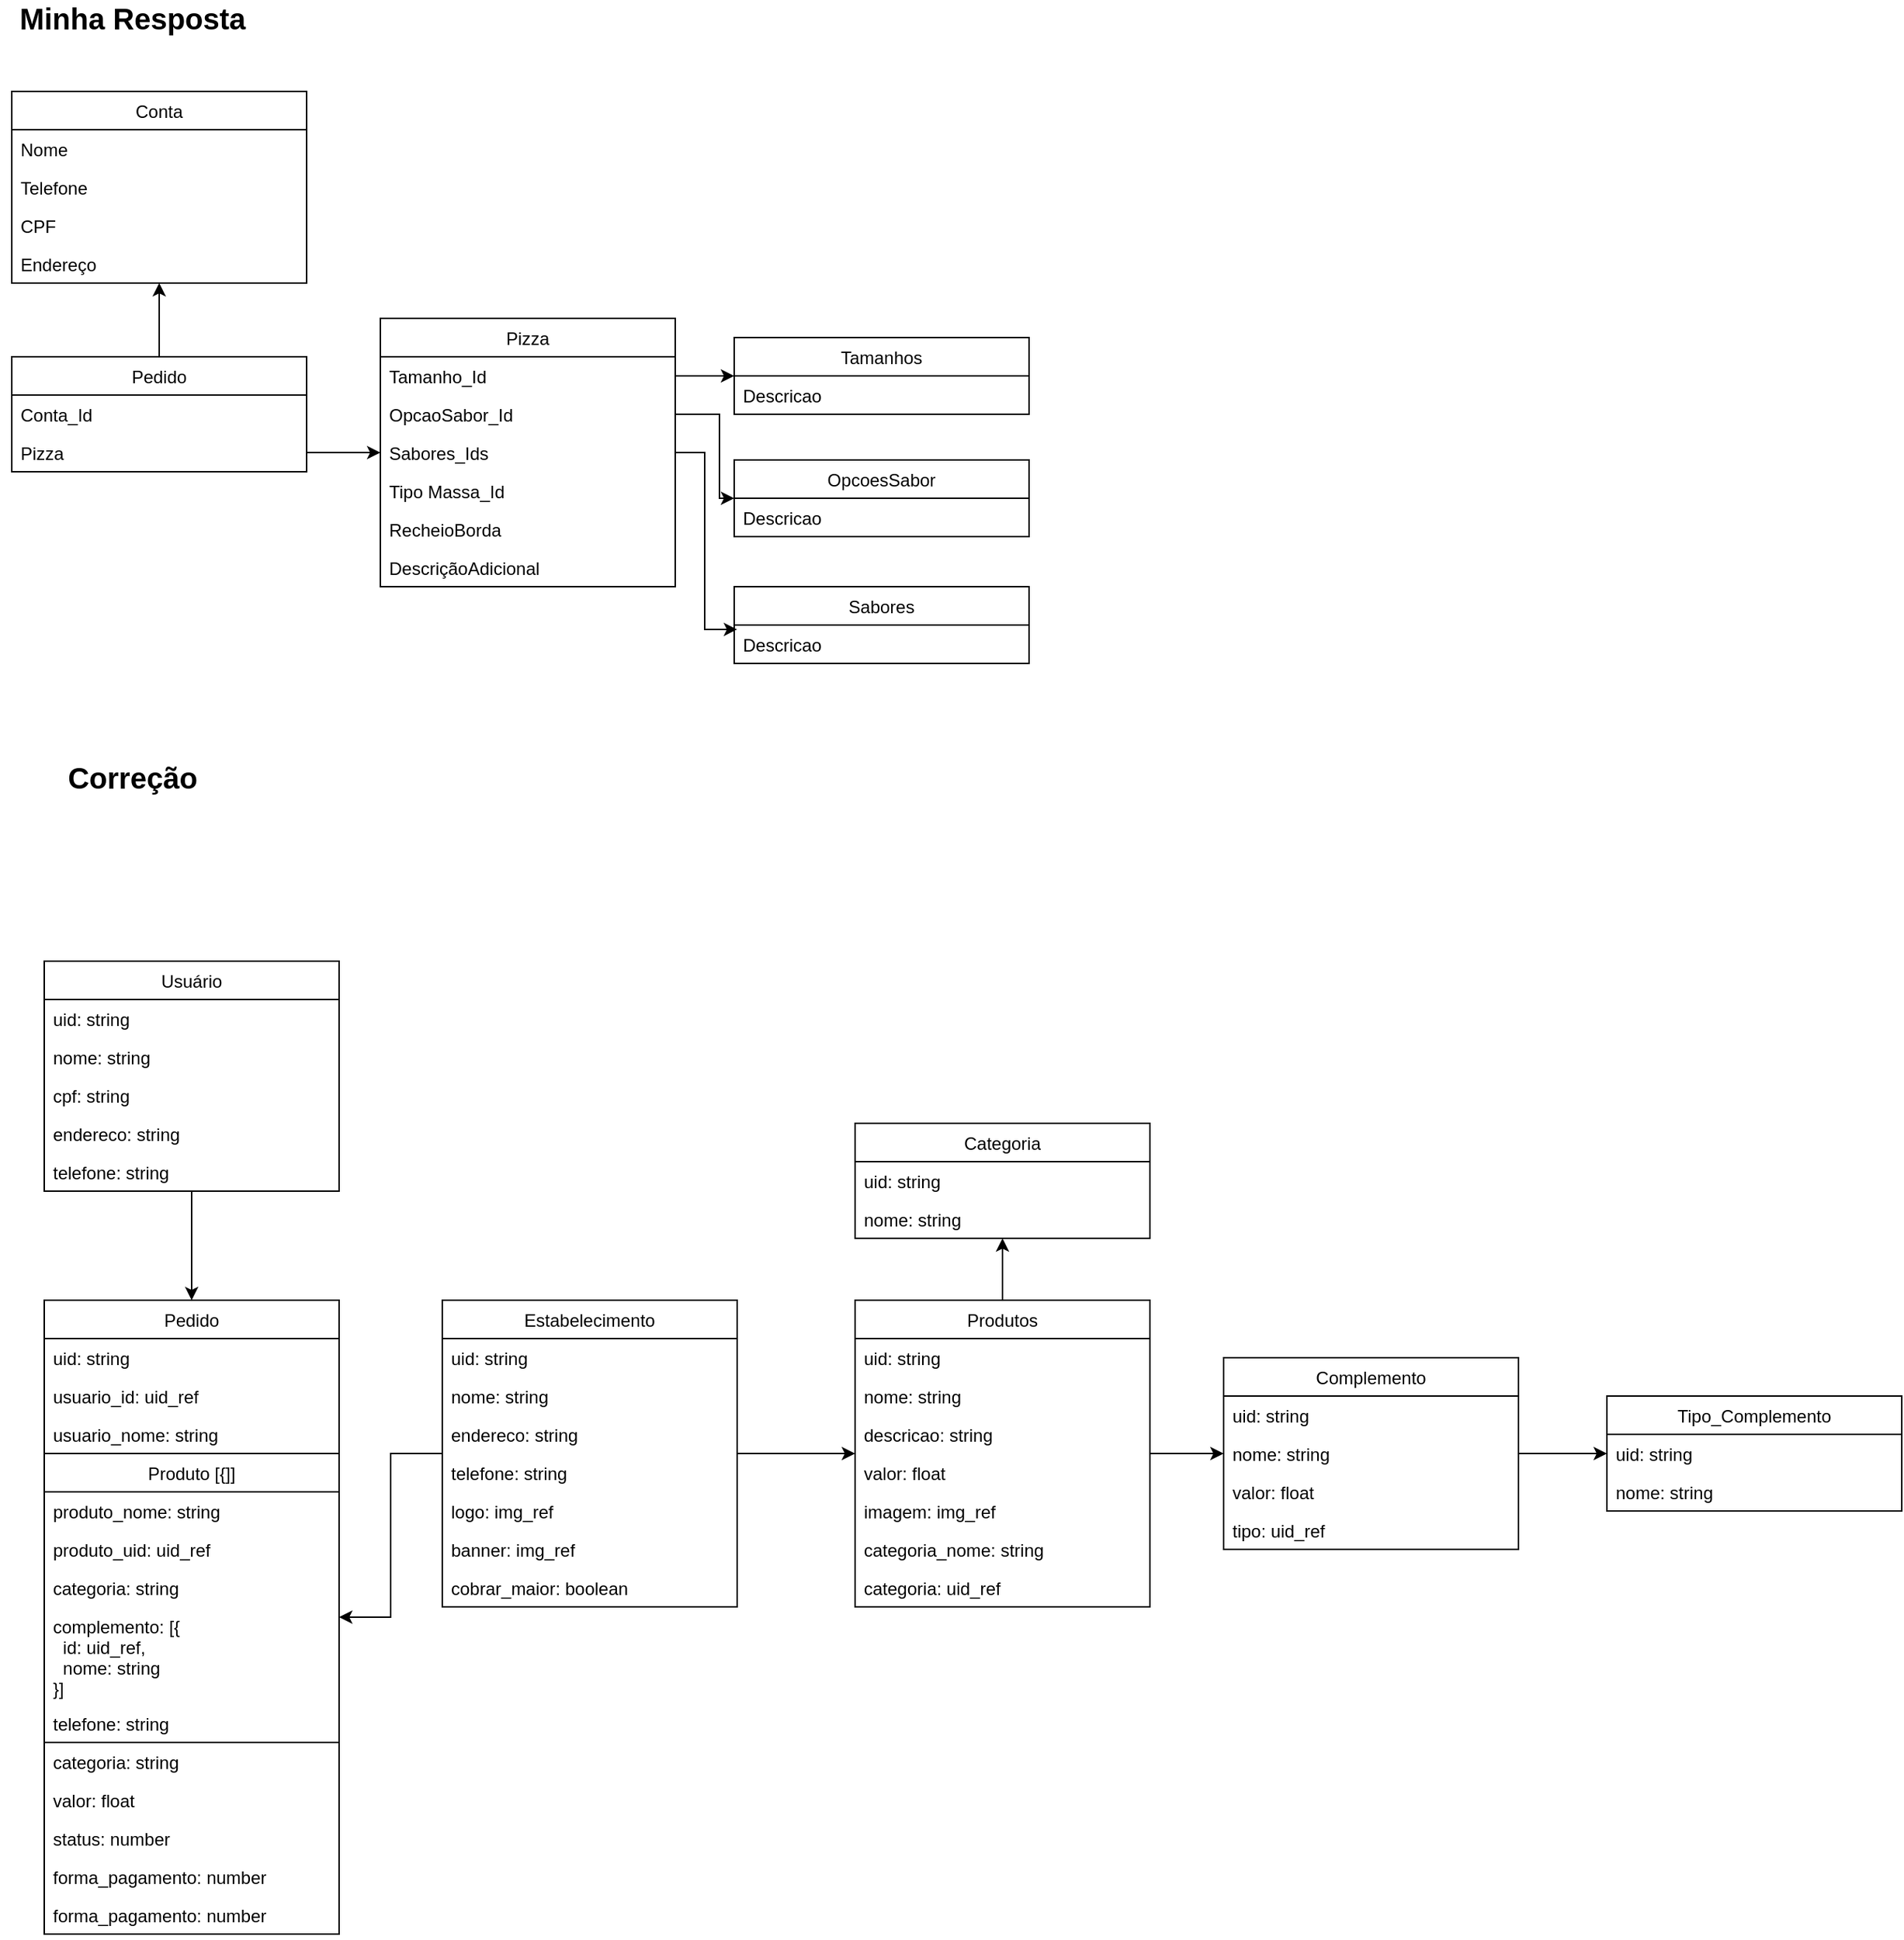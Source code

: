 <mxfile version="13.2.2" type="device" pages="3"><diagram id="NRvz9s1_4o0vFCQzBJLK" name="Delivery"><mxGraphModel dx="644" dy="706" grid="1" gridSize="10" guides="1" tooltips="1" connect="1" arrows="1" fold="1" page="1" pageScale="1" pageWidth="827" pageHeight="1169" math="0" shadow="0"><root><mxCell id="0"/><mxCell id="1" parent="0"/><mxCell id="v97I0ll6ZqBRZB7OcwqJ-30" style="edgeStyle=orthogonalEdgeStyle;rounded=0;orthogonalLoop=1;jettySize=auto;html=1;" edge="1" parent="1" source="v97I0ll6ZqBRZB7OcwqJ-18" target="v97I0ll6ZqBRZB7OcwqJ-13"><mxGeometry relative="1" as="geometry"/></mxCell><mxCell id="v97I0ll6ZqBRZB7OcwqJ-24" style="edgeStyle=orthogonalEdgeStyle;rounded=0;orthogonalLoop=1;jettySize=auto;html=1;" edge="1" parent="1" source="v97I0ll6ZqBRZB7OcwqJ-23" target="v97I0ll6ZqBRZB7OcwqJ-1"><mxGeometry relative="1" as="geometry"/></mxCell><mxCell id="v97I0ll6ZqBRZB7OcwqJ-31" style="edgeStyle=orthogonalEdgeStyle;rounded=0;orthogonalLoop=1;jettySize=auto;html=1;" edge="1" parent="1" source="v97I0ll6ZqBRZB7OcwqJ-3" target="v97I0ll6ZqBRZB7OcwqJ-25"><mxGeometry relative="1" as="geometry"/></mxCell><mxCell id="v97I0ll6ZqBRZB7OcwqJ-32" style="edgeStyle=orthogonalEdgeStyle;rounded=0;orthogonalLoop=1;jettySize=auto;html=1;" edge="1" parent="1" source="v97I0ll6ZqBRZB7OcwqJ-5" target="v97I0ll6ZqBRZB7OcwqJ-6"><mxGeometry relative="1" as="geometry"><Array as="points"><mxPoint x="508" y="329"/><mxPoint x="508" y="386"/></Array></mxGeometry></mxCell><mxCell id="v97I0ll6ZqBRZB7OcwqJ-34" style="edgeStyle=orthogonalEdgeStyle;rounded=0;orthogonalLoop=1;jettySize=auto;html=1;entryX=0.01;entryY=0.115;entryDx=0;entryDy=0;entryPerimeter=0;" edge="1" parent="1" source="v97I0ll6ZqBRZB7OcwqJ-27" target="v97I0ll6ZqBRZB7OcwqJ-29"><mxGeometry relative="1" as="geometry"/></mxCell><mxCell id="v97I0ll6ZqBRZB7OcwqJ-35" value="&lt;font style=&quot;font-size: 20px&quot;&gt;&lt;b&gt;Minha Resposta&lt;/b&gt;&lt;/font&gt;" style="text;html=1;strokeColor=none;fillColor=none;align=center;verticalAlign=middle;whiteSpace=wrap;rounded=0;" vertex="1" parent="1"><mxGeometry x="20" y="50" width="180" height="20" as="geometry"/></mxCell><mxCell id="v97I0ll6ZqBRZB7OcwqJ-18" value="Pedido" style="swimlane;fontStyle=0;childLayout=stackLayout;horizontal=1;startSize=26;fillColor=none;horizontalStack=0;resizeParent=1;resizeParentMax=0;resizeLast=0;collapsible=1;marginBottom=0;" vertex="1" parent="1"><mxGeometry x="28" y="290" width="200" height="78" as="geometry"/></mxCell><mxCell id="v97I0ll6ZqBRZB7OcwqJ-19" value="Conta_Id" style="text;strokeColor=none;fillColor=none;align=left;verticalAlign=top;spacingLeft=4;spacingRight=4;overflow=hidden;rotatable=0;points=[[0,0.5],[1,0.5]];portConstraint=eastwest;" vertex="1" parent="v97I0ll6ZqBRZB7OcwqJ-18"><mxGeometry y="26" width="200" height="26" as="geometry"/></mxCell><mxCell id="v97I0ll6ZqBRZB7OcwqJ-23" value="Pizza" style="text;strokeColor=none;fillColor=none;align=left;verticalAlign=top;spacingLeft=4;spacingRight=4;overflow=hidden;rotatable=0;points=[[0,0.5],[1,0.5]];portConstraint=eastwest;" vertex="1" parent="v97I0ll6ZqBRZB7OcwqJ-18"><mxGeometry y="52" width="200" height="26" as="geometry"/></mxCell><mxCell id="v97I0ll6ZqBRZB7OcwqJ-1" value="Pizza" style="swimlane;fontStyle=0;childLayout=stackLayout;horizontal=1;startSize=26;fillColor=none;horizontalStack=0;resizeParent=1;resizeParentMax=0;resizeLast=0;collapsible=1;marginBottom=0;" vertex="1" parent="1"><mxGeometry x="278" y="264" width="200" height="182" as="geometry"/></mxCell><mxCell id="v97I0ll6ZqBRZB7OcwqJ-3" value="Tamanho_Id" style="text;strokeColor=none;fillColor=none;align=left;verticalAlign=top;spacingLeft=4;spacingRight=4;overflow=hidden;rotatable=0;points=[[0,0.5],[1,0.5]];portConstraint=eastwest;" vertex="1" parent="v97I0ll6ZqBRZB7OcwqJ-1"><mxGeometry y="26" width="200" height="26" as="geometry"/></mxCell><mxCell id="v97I0ll6ZqBRZB7OcwqJ-5" value="OpcaoSabor_Id" style="text;strokeColor=none;fillColor=none;align=left;verticalAlign=top;spacingLeft=4;spacingRight=4;overflow=hidden;rotatable=0;points=[[0,0.5],[1,0.5]];portConstraint=eastwest;" vertex="1" parent="v97I0ll6ZqBRZB7OcwqJ-1"><mxGeometry y="52" width="200" height="26" as="geometry"/></mxCell><mxCell id="v97I0ll6ZqBRZB7OcwqJ-27" value="Sabores_Ids" style="text;strokeColor=none;fillColor=none;align=left;verticalAlign=top;spacingLeft=4;spacingRight=4;overflow=hidden;rotatable=0;points=[[0,0.5],[1,0.5]];portConstraint=eastwest;" vertex="1" parent="v97I0ll6ZqBRZB7OcwqJ-1"><mxGeometry y="78" width="200" height="26" as="geometry"/></mxCell><mxCell id="v97I0ll6ZqBRZB7OcwqJ-12" value="Tipo Massa_Id" style="text;strokeColor=none;fillColor=none;align=left;verticalAlign=top;spacingLeft=4;spacingRight=4;overflow=hidden;rotatable=0;points=[[0,0.5],[1,0.5]];portConstraint=eastwest;" vertex="1" parent="v97I0ll6ZqBRZB7OcwqJ-1"><mxGeometry y="104" width="200" height="26" as="geometry"/></mxCell><mxCell id="v97I0ll6ZqBRZB7OcwqJ-11" value="RecheioBorda" style="text;strokeColor=none;fillColor=none;align=left;verticalAlign=top;spacingLeft=4;spacingRight=4;overflow=hidden;rotatable=0;points=[[0,0.5],[1,0.5]];portConstraint=eastwest;" vertex="1" parent="v97I0ll6ZqBRZB7OcwqJ-1"><mxGeometry y="130" width="200" height="26" as="geometry"/></mxCell><mxCell id="v97I0ll6ZqBRZB7OcwqJ-10" value="DescriçãoAdicional" style="text;strokeColor=none;fillColor=none;align=left;verticalAlign=top;spacingLeft=4;spacingRight=4;overflow=hidden;rotatable=0;points=[[0,0.5],[1,0.5]];portConstraint=eastwest;" vertex="1" parent="v97I0ll6ZqBRZB7OcwqJ-1"><mxGeometry y="156" width="200" height="26" as="geometry"/></mxCell><mxCell id="v97I0ll6ZqBRZB7OcwqJ-25" value="Tamanhos" style="swimlane;fontStyle=0;childLayout=stackLayout;horizontal=1;startSize=26;fillColor=none;horizontalStack=0;resizeParent=1;resizeParentMax=0;resizeLast=0;collapsible=1;marginBottom=0;" vertex="1" parent="1"><mxGeometry x="518" y="277" width="200" height="52" as="geometry"/></mxCell><mxCell id="v97I0ll6ZqBRZB7OcwqJ-26" value="Descricao" style="text;strokeColor=none;fillColor=none;align=left;verticalAlign=top;spacingLeft=4;spacingRight=4;overflow=hidden;rotatable=0;points=[[0,0.5],[1,0.5]];portConstraint=eastwest;" vertex="1" parent="v97I0ll6ZqBRZB7OcwqJ-25"><mxGeometry y="26" width="200" height="26" as="geometry"/></mxCell><mxCell id="v97I0ll6ZqBRZB7OcwqJ-6" value="OpcoesSabor" style="swimlane;fontStyle=0;childLayout=stackLayout;horizontal=1;startSize=26;fillColor=none;horizontalStack=0;resizeParent=1;resizeParentMax=0;resizeLast=0;collapsible=1;marginBottom=0;" vertex="1" parent="1"><mxGeometry x="518" y="360" width="200" height="52" as="geometry"/></mxCell><mxCell id="v97I0ll6ZqBRZB7OcwqJ-7" value="Descricao" style="text;strokeColor=none;fillColor=none;align=left;verticalAlign=top;spacingLeft=4;spacingRight=4;overflow=hidden;rotatable=0;points=[[0,0.5],[1,0.5]];portConstraint=eastwest;" vertex="1" parent="v97I0ll6ZqBRZB7OcwqJ-6"><mxGeometry y="26" width="200" height="26" as="geometry"/></mxCell><mxCell id="v97I0ll6ZqBRZB7OcwqJ-28" value="Sabores" style="swimlane;fontStyle=0;childLayout=stackLayout;horizontal=1;startSize=26;fillColor=none;horizontalStack=0;resizeParent=1;resizeParentMax=0;resizeLast=0;collapsible=1;marginBottom=0;" vertex="1" parent="1"><mxGeometry x="518" y="446" width="200" height="52" as="geometry"/></mxCell><mxCell id="v97I0ll6ZqBRZB7OcwqJ-29" value="Descricao" style="text;strokeColor=none;fillColor=none;align=left;verticalAlign=top;spacingLeft=4;spacingRight=4;overflow=hidden;rotatable=0;points=[[0,0.5],[1,0.5]];portConstraint=eastwest;" vertex="1" parent="v97I0ll6ZqBRZB7OcwqJ-28"><mxGeometry y="26" width="200" height="26" as="geometry"/></mxCell><mxCell id="v97I0ll6ZqBRZB7OcwqJ-13" value="Conta" style="swimlane;fontStyle=0;childLayout=stackLayout;horizontal=1;startSize=26;fillColor=none;horizontalStack=0;resizeParent=1;resizeParentMax=0;resizeLast=0;collapsible=1;marginBottom=0;" vertex="1" parent="1"><mxGeometry x="28" y="110" width="200" height="130" as="geometry"/></mxCell><mxCell id="v97I0ll6ZqBRZB7OcwqJ-14" value="Nome" style="text;strokeColor=none;fillColor=none;align=left;verticalAlign=top;spacingLeft=4;spacingRight=4;overflow=hidden;rotatable=0;points=[[0,0.5],[1,0.5]];portConstraint=eastwest;" vertex="1" parent="v97I0ll6ZqBRZB7OcwqJ-13"><mxGeometry y="26" width="200" height="26" as="geometry"/></mxCell><mxCell id="v97I0ll6ZqBRZB7OcwqJ-15" value="Telefone" style="text;strokeColor=none;fillColor=none;align=left;verticalAlign=top;spacingLeft=4;spacingRight=4;overflow=hidden;rotatable=0;points=[[0,0.5],[1,0.5]];portConstraint=eastwest;" vertex="1" parent="v97I0ll6ZqBRZB7OcwqJ-13"><mxGeometry y="52" width="200" height="26" as="geometry"/></mxCell><mxCell id="v97I0ll6ZqBRZB7OcwqJ-16" value="CPF" style="text;strokeColor=none;fillColor=none;align=left;verticalAlign=top;spacingLeft=4;spacingRight=4;overflow=hidden;rotatable=0;points=[[0,0.5],[1,0.5]];portConstraint=eastwest;" vertex="1" parent="v97I0ll6ZqBRZB7OcwqJ-13"><mxGeometry y="78" width="200" height="26" as="geometry"/></mxCell><mxCell id="v97I0ll6ZqBRZB7OcwqJ-17" value="Endereço" style="text;strokeColor=none;fillColor=none;align=left;verticalAlign=top;spacingLeft=4;spacingRight=4;overflow=hidden;rotatable=0;points=[[0,0.5],[1,0.5]];portConstraint=eastwest;" vertex="1" parent="v97I0ll6ZqBRZB7OcwqJ-13"><mxGeometry y="104" width="200" height="26" as="geometry"/></mxCell><mxCell id="v97I0ll6ZqBRZB7OcwqJ-36" value="&lt;font style=&quot;font-size: 20px&quot;&gt;&lt;b&gt;Correção&lt;/b&gt;&lt;/font&gt;" style="text;html=1;strokeColor=none;fillColor=none;align=center;verticalAlign=middle;whiteSpace=wrap;rounded=0;" vertex="1" parent="1"><mxGeometry x="20" y="565" width="180" height="20" as="geometry"/></mxCell><mxCell id="v97I0ll6ZqBRZB7OcwqJ-63" style="edgeStyle=orthogonalEdgeStyle;rounded=0;orthogonalLoop=1;jettySize=auto;html=1;" edge="1" parent="1" source="v97I0ll6ZqBRZB7OcwqJ-37" target="v97I0ll6ZqBRZB7OcwqJ-45"><mxGeometry relative="1" as="geometry"/></mxCell><mxCell id="9PlUvjoS4HSCBhkey_WW-1" style="edgeStyle=orthogonalEdgeStyle;rounded=0;orthogonalLoop=1;jettySize=auto;html=1;" edge="1" parent="1" source="v97I0ll6ZqBRZB7OcwqJ-37" target="v97I0ll6ZqBRZB7OcwqJ-91"><mxGeometry relative="1" as="geometry"/></mxCell><mxCell id="v97I0ll6ZqBRZB7OcwqJ-37" value="Estabelecimento" style="swimlane;fontStyle=0;childLayout=stackLayout;horizontal=1;startSize=26;fillColor=none;horizontalStack=0;resizeParent=1;resizeParentMax=0;resizeLast=0;collapsible=1;marginBottom=0;" vertex="1" parent="1"><mxGeometry x="320" y="930" width="200" height="208" as="geometry"/></mxCell><mxCell id="v97I0ll6ZqBRZB7OcwqJ-38" value="uid: string" style="text;strokeColor=none;fillColor=none;align=left;verticalAlign=top;spacingLeft=4;spacingRight=4;overflow=hidden;rotatable=0;points=[[0,0.5],[1,0.5]];portConstraint=eastwest;" vertex="1" parent="v97I0ll6ZqBRZB7OcwqJ-37"><mxGeometry y="26" width="200" height="26" as="geometry"/></mxCell><mxCell id="v97I0ll6ZqBRZB7OcwqJ-39" value="nome: string" style="text;strokeColor=none;fillColor=none;align=left;verticalAlign=top;spacingLeft=4;spacingRight=4;overflow=hidden;rotatable=0;points=[[0,0.5],[1,0.5]];portConstraint=eastwest;" vertex="1" parent="v97I0ll6ZqBRZB7OcwqJ-37"><mxGeometry y="52" width="200" height="26" as="geometry"/></mxCell><mxCell id="v97I0ll6ZqBRZB7OcwqJ-40" value="endereco: string" style="text;strokeColor=none;fillColor=none;align=left;verticalAlign=top;spacingLeft=4;spacingRight=4;overflow=hidden;rotatable=0;points=[[0,0.5],[1,0.5]];portConstraint=eastwest;" vertex="1" parent="v97I0ll6ZqBRZB7OcwqJ-37"><mxGeometry y="78" width="200" height="26" as="geometry"/></mxCell><mxCell id="v97I0ll6ZqBRZB7OcwqJ-41" value="telefone: string" style="text;strokeColor=none;fillColor=none;align=left;verticalAlign=top;spacingLeft=4;spacingRight=4;overflow=hidden;rotatable=0;points=[[0,0.5],[1,0.5]];portConstraint=eastwest;" vertex="1" parent="v97I0ll6ZqBRZB7OcwqJ-37"><mxGeometry y="104" width="200" height="26" as="geometry"/></mxCell><mxCell id="v97I0ll6ZqBRZB7OcwqJ-42" value="logo: img_ref" style="text;strokeColor=none;fillColor=none;align=left;verticalAlign=top;spacingLeft=4;spacingRight=4;overflow=hidden;rotatable=0;points=[[0,0.5],[1,0.5]];portConstraint=eastwest;" vertex="1" parent="v97I0ll6ZqBRZB7OcwqJ-37"><mxGeometry y="130" width="200" height="26" as="geometry"/></mxCell><mxCell id="v97I0ll6ZqBRZB7OcwqJ-44" value="banner: img_ref" style="text;strokeColor=none;fillColor=none;align=left;verticalAlign=top;spacingLeft=4;spacingRight=4;overflow=hidden;rotatable=0;points=[[0,0.5],[1,0.5]];portConstraint=eastwest;" vertex="1" parent="v97I0ll6ZqBRZB7OcwqJ-37"><mxGeometry y="156" width="200" height="26" as="geometry"/></mxCell><mxCell id="v97I0ll6ZqBRZB7OcwqJ-43" value="cobrar_maior: boolean" style="text;strokeColor=none;fillColor=none;align=left;verticalAlign=top;spacingLeft=4;spacingRight=4;overflow=hidden;rotatable=0;points=[[0,0.5],[1,0.5]];portConstraint=eastwest;" vertex="1" parent="v97I0ll6ZqBRZB7OcwqJ-37"><mxGeometry y="182" width="200" height="26" as="geometry"/></mxCell><mxCell id="v97I0ll6ZqBRZB7OcwqJ-62" style="edgeStyle=orthogonalEdgeStyle;rounded=0;orthogonalLoop=1;jettySize=auto;html=1;" edge="1" parent="1" source="v97I0ll6ZqBRZB7OcwqJ-45" target="v97I0ll6ZqBRZB7OcwqJ-54"><mxGeometry relative="1" as="geometry"/></mxCell><mxCell id="v97I0ll6ZqBRZB7OcwqJ-82" style="edgeStyle=orthogonalEdgeStyle;rounded=0;orthogonalLoop=1;jettySize=auto;html=1;" edge="1" parent="1" source="v97I0ll6ZqBRZB7OcwqJ-45" target="v97I0ll6ZqBRZB7OcwqJ-65"><mxGeometry relative="1" as="geometry"/></mxCell><mxCell id="v97I0ll6ZqBRZB7OcwqJ-81" style="edgeStyle=orthogonalEdgeStyle;rounded=0;orthogonalLoop=1;jettySize=auto;html=1;" edge="1" parent="1" source="v97I0ll6ZqBRZB7OcwqJ-65" target="v97I0ll6ZqBRZB7OcwqJ-73"><mxGeometry relative="1" as="geometry"/></mxCell><mxCell id="9PlUvjoS4HSCBhkey_WW-2" style="edgeStyle=orthogonalEdgeStyle;rounded=0;orthogonalLoop=1;jettySize=auto;html=1;entryX=0.5;entryY=0;entryDx=0;entryDy=0;" edge="1" parent="1" source="v97I0ll6ZqBRZB7OcwqJ-83" target="v97I0ll6ZqBRZB7OcwqJ-91"><mxGeometry relative="1" as="geometry"/></mxCell><mxCell id="v97I0ll6ZqBRZB7OcwqJ-83" value="Usuário" style="swimlane;fontStyle=0;childLayout=stackLayout;horizontal=1;startSize=26;fillColor=none;horizontalStack=0;resizeParent=1;resizeParentMax=0;resizeLast=0;collapsible=1;marginBottom=0;" vertex="1" parent="1"><mxGeometry x="50" y="700" width="200" height="156" as="geometry"/></mxCell><mxCell id="v97I0ll6ZqBRZB7OcwqJ-84" value="uid: string" style="text;strokeColor=none;fillColor=none;align=left;verticalAlign=top;spacingLeft=4;spacingRight=4;overflow=hidden;rotatable=0;points=[[0,0.5],[1,0.5]];portConstraint=eastwest;" vertex="1" parent="v97I0ll6ZqBRZB7OcwqJ-83"><mxGeometry y="26" width="200" height="26" as="geometry"/></mxCell><mxCell id="v97I0ll6ZqBRZB7OcwqJ-85" value="nome: string" style="text;strokeColor=none;fillColor=none;align=left;verticalAlign=top;spacingLeft=4;spacingRight=4;overflow=hidden;rotatable=0;points=[[0,0.5],[1,0.5]];portConstraint=eastwest;" vertex="1" parent="v97I0ll6ZqBRZB7OcwqJ-83"><mxGeometry y="52" width="200" height="26" as="geometry"/></mxCell><mxCell id="v97I0ll6ZqBRZB7OcwqJ-88" value="cpf: string" style="text;strokeColor=none;fillColor=none;align=left;verticalAlign=top;spacingLeft=4;spacingRight=4;overflow=hidden;rotatable=0;points=[[0,0.5],[1,0.5]];portConstraint=eastwest;" vertex="1" parent="v97I0ll6ZqBRZB7OcwqJ-83"><mxGeometry y="78" width="200" height="26" as="geometry"/></mxCell><mxCell id="v97I0ll6ZqBRZB7OcwqJ-86" value="endereco: string" style="text;strokeColor=none;fillColor=none;align=left;verticalAlign=top;spacingLeft=4;spacingRight=4;overflow=hidden;rotatable=0;points=[[0,0.5],[1,0.5]];portConstraint=eastwest;" vertex="1" parent="v97I0ll6ZqBRZB7OcwqJ-83"><mxGeometry y="104" width="200" height="26" as="geometry"/></mxCell><mxCell id="v97I0ll6ZqBRZB7OcwqJ-87" value="telefone: string" style="text;strokeColor=none;fillColor=none;align=left;verticalAlign=top;spacingLeft=4;spacingRight=4;overflow=hidden;rotatable=0;points=[[0,0.5],[1,0.5]];portConstraint=eastwest;" vertex="1" parent="v97I0ll6ZqBRZB7OcwqJ-83"><mxGeometry y="130" width="200" height="26" as="geometry"/></mxCell><mxCell id="v97I0ll6ZqBRZB7OcwqJ-91" value="Pedido" style="swimlane;fontStyle=0;childLayout=stackLayout;horizontal=1;startSize=26;fillColor=none;horizontalStack=0;resizeParent=1;resizeParentMax=0;resizeLast=0;collapsible=1;marginBottom=0;" vertex="1" parent="1"><mxGeometry x="50" y="930" width="200" height="430" as="geometry"/></mxCell><mxCell id="v97I0ll6ZqBRZB7OcwqJ-92" value="uid: string" style="text;strokeColor=none;fillColor=none;align=left;verticalAlign=top;spacingLeft=4;spacingRight=4;overflow=hidden;rotatable=0;points=[[0,0.5],[1,0.5]];portConstraint=eastwest;" vertex="1" parent="v97I0ll6ZqBRZB7OcwqJ-91"><mxGeometry y="26" width="200" height="26" as="geometry"/></mxCell><mxCell id="v97I0ll6ZqBRZB7OcwqJ-93" value="usuario_id: uid_ref" style="text;strokeColor=none;fillColor=none;align=left;verticalAlign=top;spacingLeft=4;spacingRight=4;overflow=hidden;rotatable=0;points=[[0,0.5],[1,0.5]];portConstraint=eastwest;" vertex="1" parent="v97I0ll6ZqBRZB7OcwqJ-91"><mxGeometry y="52" width="200" height="26" as="geometry"/></mxCell><mxCell id="v97I0ll6ZqBRZB7OcwqJ-94" value="usuario_nome: string" style="text;strokeColor=none;fillColor=none;align=left;verticalAlign=top;spacingLeft=4;spacingRight=4;overflow=hidden;rotatable=0;points=[[0,0.5],[1,0.5]];portConstraint=eastwest;" vertex="1" parent="v97I0ll6ZqBRZB7OcwqJ-91"><mxGeometry y="78" width="200" height="26" as="geometry"/></mxCell><mxCell id="v97I0ll6ZqBRZB7OcwqJ-100" value="Produto [{]]" style="swimlane;fontStyle=0;childLayout=stackLayout;horizontal=1;startSize=26;fillColor=none;horizontalStack=0;resizeParent=1;resizeParentMax=0;resizeLast=0;collapsible=1;marginBottom=0;" vertex="1" parent="v97I0ll6ZqBRZB7OcwqJ-91"><mxGeometry y="104" width="200" height="196" as="geometry"/></mxCell><mxCell id="v97I0ll6ZqBRZB7OcwqJ-101" value="produto_nome: string" style="text;strokeColor=none;fillColor=none;align=left;verticalAlign=top;spacingLeft=4;spacingRight=4;overflow=hidden;rotatable=0;points=[[0,0.5],[1,0.5]];portConstraint=eastwest;" vertex="1" parent="v97I0ll6ZqBRZB7OcwqJ-100"><mxGeometry y="26" width="200" height="26" as="geometry"/></mxCell><mxCell id="v97I0ll6ZqBRZB7OcwqJ-102" value="produto_uid: uid_ref" style="text;strokeColor=none;fillColor=none;align=left;verticalAlign=top;spacingLeft=4;spacingRight=4;overflow=hidden;rotatable=0;points=[[0,0.5],[1,0.5]];portConstraint=eastwest;" vertex="1" parent="v97I0ll6ZqBRZB7OcwqJ-100"><mxGeometry y="52" width="200" height="26" as="geometry"/></mxCell><mxCell id="v97I0ll6ZqBRZB7OcwqJ-103" value="categoria: string" style="text;strokeColor=none;fillColor=none;align=left;verticalAlign=top;spacingLeft=4;spacingRight=4;overflow=hidden;rotatable=0;points=[[0,0.5],[1,0.5]];portConstraint=eastwest;" vertex="1" parent="v97I0ll6ZqBRZB7OcwqJ-100"><mxGeometry y="78" width="200" height="26" as="geometry"/></mxCell><mxCell id="v97I0ll6ZqBRZB7OcwqJ-104" value="complemento: [{&#10;  id: uid_ref,&#10;  nome: string&#10;}]" style="text;strokeColor=none;fillColor=none;align=left;verticalAlign=top;spacingLeft=4;spacingRight=4;overflow=hidden;rotatable=0;points=[[0,0.5],[1,0.5]];portConstraint=eastwest;" vertex="1" parent="v97I0ll6ZqBRZB7OcwqJ-100"><mxGeometry y="104" width="200" height="66" as="geometry"/></mxCell><mxCell id="v97I0ll6ZqBRZB7OcwqJ-105" value="telefone: string" style="text;strokeColor=none;fillColor=none;align=left;verticalAlign=top;spacingLeft=4;spacingRight=4;overflow=hidden;rotatable=0;points=[[0,0.5],[1,0.5]];portConstraint=eastwest;" vertex="1" parent="v97I0ll6ZqBRZB7OcwqJ-100"><mxGeometry y="170" width="200" height="26" as="geometry"/></mxCell><mxCell id="v97I0ll6ZqBRZB7OcwqJ-95" value="categoria: string" style="text;strokeColor=none;fillColor=none;align=left;verticalAlign=top;spacingLeft=4;spacingRight=4;overflow=hidden;rotatable=0;points=[[0,0.5],[1,0.5]];portConstraint=eastwest;" vertex="1" parent="v97I0ll6ZqBRZB7OcwqJ-91"><mxGeometry y="300" width="200" height="26" as="geometry"/></mxCell><mxCell id="v97I0ll6ZqBRZB7OcwqJ-96" value="valor: float" style="text;strokeColor=none;fillColor=none;align=left;verticalAlign=top;spacingLeft=4;spacingRight=4;overflow=hidden;rotatable=0;points=[[0,0.5],[1,0.5]];portConstraint=eastwest;" vertex="1" parent="v97I0ll6ZqBRZB7OcwqJ-91"><mxGeometry y="326" width="200" height="26" as="geometry"/></mxCell><mxCell id="v97I0ll6ZqBRZB7OcwqJ-97" value="status: number" style="text;strokeColor=none;fillColor=none;align=left;verticalAlign=top;spacingLeft=4;spacingRight=4;overflow=hidden;rotatable=0;points=[[0,0.5],[1,0.5]];portConstraint=eastwest;" vertex="1" parent="v97I0ll6ZqBRZB7OcwqJ-91"><mxGeometry y="352" width="200" height="26" as="geometry"/></mxCell><mxCell id="v97I0ll6ZqBRZB7OcwqJ-99" value="forma_pagamento: number" style="text;strokeColor=none;fillColor=none;align=left;verticalAlign=top;spacingLeft=4;spacingRight=4;overflow=hidden;rotatable=0;points=[[0,0.5],[1,0.5]];portConstraint=eastwest;" vertex="1" parent="v97I0ll6ZqBRZB7OcwqJ-91"><mxGeometry y="378" width="200" height="26" as="geometry"/></mxCell><mxCell id="v97I0ll6ZqBRZB7OcwqJ-98" value="forma_pagamento: number" style="text;strokeColor=none;fillColor=none;align=left;verticalAlign=top;spacingLeft=4;spacingRight=4;overflow=hidden;rotatable=0;points=[[0,0.5],[1,0.5]];portConstraint=eastwest;" vertex="1" parent="v97I0ll6ZqBRZB7OcwqJ-91"><mxGeometry y="404" width="200" height="26" as="geometry"/></mxCell><mxCell id="v97I0ll6ZqBRZB7OcwqJ-45" value="Produtos" style="swimlane;fontStyle=0;childLayout=stackLayout;horizontal=1;startSize=26;fillColor=none;horizontalStack=0;resizeParent=1;resizeParentMax=0;resizeLast=0;collapsible=1;marginBottom=0;" vertex="1" parent="1"><mxGeometry x="600" y="930" width="200" height="208" as="geometry"/></mxCell><mxCell id="v97I0ll6ZqBRZB7OcwqJ-46" value="uid: string" style="text;strokeColor=none;fillColor=none;align=left;verticalAlign=top;spacingLeft=4;spacingRight=4;overflow=hidden;rotatable=0;points=[[0,0.5],[1,0.5]];portConstraint=eastwest;" vertex="1" parent="v97I0ll6ZqBRZB7OcwqJ-45"><mxGeometry y="26" width="200" height="26" as="geometry"/></mxCell><mxCell id="v97I0ll6ZqBRZB7OcwqJ-47" value="nome: string" style="text;strokeColor=none;fillColor=none;align=left;verticalAlign=top;spacingLeft=4;spacingRight=4;overflow=hidden;rotatable=0;points=[[0,0.5],[1,0.5]];portConstraint=eastwest;" vertex="1" parent="v97I0ll6ZqBRZB7OcwqJ-45"><mxGeometry y="52" width="200" height="26" as="geometry"/></mxCell><mxCell id="v97I0ll6ZqBRZB7OcwqJ-48" value="descricao: string" style="text;strokeColor=none;fillColor=none;align=left;verticalAlign=top;spacingLeft=4;spacingRight=4;overflow=hidden;rotatable=0;points=[[0,0.5],[1,0.5]];portConstraint=eastwest;" vertex="1" parent="v97I0ll6ZqBRZB7OcwqJ-45"><mxGeometry y="78" width="200" height="26" as="geometry"/></mxCell><mxCell id="v97I0ll6ZqBRZB7OcwqJ-49" value="valor: float" style="text;strokeColor=none;fillColor=none;align=left;verticalAlign=top;spacingLeft=4;spacingRight=4;overflow=hidden;rotatable=0;points=[[0,0.5],[1,0.5]];portConstraint=eastwest;" vertex="1" parent="v97I0ll6ZqBRZB7OcwqJ-45"><mxGeometry y="104" width="200" height="26" as="geometry"/></mxCell><mxCell id="v97I0ll6ZqBRZB7OcwqJ-50" value="imagem: img_ref" style="text;strokeColor=none;fillColor=none;align=left;verticalAlign=top;spacingLeft=4;spacingRight=4;overflow=hidden;rotatable=0;points=[[0,0.5],[1,0.5]];portConstraint=eastwest;" vertex="1" parent="v97I0ll6ZqBRZB7OcwqJ-45"><mxGeometry y="130" width="200" height="26" as="geometry"/></mxCell><mxCell id="v97I0ll6ZqBRZB7OcwqJ-51" value="categoria_nome: string" style="text;strokeColor=none;fillColor=none;align=left;verticalAlign=top;spacingLeft=4;spacingRight=4;overflow=hidden;rotatable=0;points=[[0,0.5],[1,0.5]];portConstraint=eastwest;" vertex="1" parent="v97I0ll6ZqBRZB7OcwqJ-45"><mxGeometry y="156" width="200" height="26" as="geometry"/></mxCell><mxCell id="v97I0ll6ZqBRZB7OcwqJ-52" value="categoria: uid_ref" style="text;strokeColor=none;fillColor=none;align=left;verticalAlign=top;spacingLeft=4;spacingRight=4;overflow=hidden;rotatable=0;points=[[0,0.5],[1,0.5]];portConstraint=eastwest;" vertex="1" parent="v97I0ll6ZqBRZB7OcwqJ-45"><mxGeometry y="182" width="200" height="26" as="geometry"/></mxCell><mxCell id="v97I0ll6ZqBRZB7OcwqJ-54" value="Categoria" style="swimlane;fontStyle=0;childLayout=stackLayout;horizontal=1;startSize=26;fillColor=none;horizontalStack=0;resizeParent=1;resizeParentMax=0;resizeLast=0;collapsible=1;marginBottom=0;" vertex="1" parent="1"><mxGeometry x="600" y="810" width="200" height="78" as="geometry"/></mxCell><mxCell id="v97I0ll6ZqBRZB7OcwqJ-55" value="uid: string" style="text;strokeColor=none;fillColor=none;align=left;verticalAlign=top;spacingLeft=4;spacingRight=4;overflow=hidden;rotatable=0;points=[[0,0.5],[1,0.5]];portConstraint=eastwest;" vertex="1" parent="v97I0ll6ZqBRZB7OcwqJ-54"><mxGeometry y="26" width="200" height="26" as="geometry"/></mxCell><mxCell id="v97I0ll6ZqBRZB7OcwqJ-56" value="nome: string" style="text;strokeColor=none;fillColor=none;align=left;verticalAlign=top;spacingLeft=4;spacingRight=4;overflow=hidden;rotatable=0;points=[[0,0.5],[1,0.5]];portConstraint=eastwest;" vertex="1" parent="v97I0ll6ZqBRZB7OcwqJ-54"><mxGeometry y="52" width="200" height="26" as="geometry"/></mxCell><mxCell id="v97I0ll6ZqBRZB7OcwqJ-65" value="Complemento" style="swimlane;fontStyle=0;childLayout=stackLayout;horizontal=1;startSize=26;fillColor=none;horizontalStack=0;resizeParent=1;resizeParentMax=0;resizeLast=0;collapsible=1;marginBottom=0;" vertex="1" parent="1"><mxGeometry x="850" y="969" width="200" height="130" as="geometry"/></mxCell><mxCell id="v97I0ll6ZqBRZB7OcwqJ-66" value="uid: string" style="text;strokeColor=none;fillColor=none;align=left;verticalAlign=top;spacingLeft=4;spacingRight=4;overflow=hidden;rotatable=0;points=[[0,0.5],[1,0.5]];portConstraint=eastwest;" vertex="1" parent="v97I0ll6ZqBRZB7OcwqJ-65"><mxGeometry y="26" width="200" height="26" as="geometry"/></mxCell><mxCell id="v97I0ll6ZqBRZB7OcwqJ-67" value="nome: string" style="text;strokeColor=none;fillColor=none;align=left;verticalAlign=top;spacingLeft=4;spacingRight=4;overflow=hidden;rotatable=0;points=[[0,0.5],[1,0.5]];portConstraint=eastwest;" vertex="1" parent="v97I0ll6ZqBRZB7OcwqJ-65"><mxGeometry y="52" width="200" height="26" as="geometry"/></mxCell><mxCell id="v97I0ll6ZqBRZB7OcwqJ-69" value="valor: float" style="text;strokeColor=none;fillColor=none;align=left;verticalAlign=top;spacingLeft=4;spacingRight=4;overflow=hidden;rotatable=0;points=[[0,0.5],[1,0.5]];portConstraint=eastwest;" vertex="1" parent="v97I0ll6ZqBRZB7OcwqJ-65"><mxGeometry y="78" width="200" height="26" as="geometry"/></mxCell><mxCell id="v97I0ll6ZqBRZB7OcwqJ-70" value="tipo: uid_ref" style="text;strokeColor=none;fillColor=none;align=left;verticalAlign=top;spacingLeft=4;spacingRight=4;overflow=hidden;rotatable=0;points=[[0,0.5],[1,0.5]];portConstraint=eastwest;" vertex="1" parent="v97I0ll6ZqBRZB7OcwqJ-65"><mxGeometry y="104" width="200" height="26" as="geometry"/></mxCell><mxCell id="v97I0ll6ZqBRZB7OcwqJ-73" value="Tipo_Complemento" style="swimlane;fontStyle=0;childLayout=stackLayout;horizontal=1;startSize=26;fillColor=none;horizontalStack=0;resizeParent=1;resizeParentMax=0;resizeLast=0;collapsible=1;marginBottom=0;" vertex="1" parent="1"><mxGeometry x="1110" y="995" width="200" height="78" as="geometry"/></mxCell><mxCell id="v97I0ll6ZqBRZB7OcwqJ-74" value="uid: string" style="text;strokeColor=none;fillColor=none;align=left;verticalAlign=top;spacingLeft=4;spacingRight=4;overflow=hidden;rotatable=0;points=[[0,0.5],[1,0.5]];portConstraint=eastwest;" vertex="1" parent="v97I0ll6ZqBRZB7OcwqJ-73"><mxGeometry y="26" width="200" height="26" as="geometry"/></mxCell><mxCell id="v97I0ll6ZqBRZB7OcwqJ-75" value="nome: string" style="text;strokeColor=none;fillColor=none;align=left;verticalAlign=top;spacingLeft=4;spacingRight=4;overflow=hidden;rotatable=0;points=[[0,0.5],[1,0.5]];portConstraint=eastwest;" vertex="1" parent="v97I0ll6ZqBRZB7OcwqJ-73"><mxGeometry y="52" width="200" height="26" as="geometry"/></mxCell></root></mxGraphModel></diagram><diagram id="ycJtmWbLbGid_zhLq48s" name="Cinema"><mxGraphModel dx="752" dy="823" grid="1" gridSize="10" guides="1" tooltips="1" connect="1" arrows="1" fold="1" page="1" pageScale="1" pageWidth="827" pageHeight="1169" math="0" shadow="0"><root><mxCell id="AI3fauutBcVoKsG_zOTY-0"/><mxCell id="AI3fauutBcVoKsG_zOTY-1" parent="AI3fauutBcVoKsG_zOTY-0"/><mxCell id="ODqR3xPenMXQwcW-6v9i-0" value="&lt;font style=&quot;font-size: 20px&quot;&gt;&lt;b&gt;MInha Resposta&lt;/b&gt;&lt;/font&gt;" style="text;html=1;strokeColor=none;fillColor=none;align=center;verticalAlign=middle;whiteSpace=wrap;rounded=0;" vertex="1" parent="AI3fauutBcVoKsG_zOTY-1"><mxGeometry x="40" y="40" width="190" height="20" as="geometry"/></mxCell><mxCell id="ODqR3xPenMXQwcW-6v9i-1" style="edgeStyle=orthogonalEdgeStyle;rounded=0;orthogonalLoop=1;jettySize=auto;html=1;" edge="1" parent="AI3fauutBcVoKsG_zOTY-1" source="AI3fauutBcVoKsG_zOTY-3" target="AI3fauutBcVoKsG_zOTY-9"><mxGeometry relative="1" as="geometry"/></mxCell><mxCell id="IZZDN63U7Olym08YxAnR-0" style="edgeStyle=orthogonalEdgeStyle;rounded=0;orthogonalLoop=1;jettySize=auto;html=1;" edge="1" parent="AI3fauutBcVoKsG_zOTY-1" source="AI3fauutBcVoKsG_zOTY-18" target="AI3fauutBcVoKsG_zOTY-9"><mxGeometry relative="1" as="geometry"/></mxCell><mxCell id="IZZDN63U7Olym08YxAnR-1" style="edgeStyle=orthogonalEdgeStyle;rounded=0;orthogonalLoop=1;jettySize=auto;html=1;" edge="1" parent="AI3fauutBcVoKsG_zOTY-1" source="AI3fauutBcVoKsG_zOTY-18" target="atnBCE4Yk5mwiGswpKQF-2"><mxGeometry relative="1" as="geometry"/></mxCell><mxCell id="AI3fauutBcVoKsG_zOTY-18" value="Carrinho" style="swimlane;fontStyle=0;childLayout=stackLayout;horizontal=1;startSize=26;fillColor=none;horizontalStack=0;resizeParent=1;resizeParentMax=0;resizeLast=0;collapsible=1;marginBottom=0;" vertex="1" parent="AI3fauutBcVoKsG_zOTY-1"><mxGeometry x="530" y="80" width="180" height="208" as="geometry"/></mxCell><mxCell id="AI3fauutBcVoKsG_zOTY-19" value="uid: string" style="text;strokeColor=none;fillColor=none;align=left;verticalAlign=top;spacingLeft=4;spacingRight=4;overflow=hidden;rotatable=0;points=[[0,0.5],[1,0.5]];portConstraint=eastwest;" vertex="1" parent="AI3fauutBcVoKsG_zOTY-18"><mxGeometry y="26" width="180" height="26" as="geometry"/></mxCell><mxCell id="atnBCE4Yk5mwiGswpKQF-12" value="filme_uid: uid_ref" style="text;strokeColor=none;fillColor=none;align=left;verticalAlign=top;spacingLeft=4;spacingRight=4;overflow=hidden;rotatable=0;points=[[0,0.5],[1,0.5]];portConstraint=eastwest;" vertex="1" parent="AI3fauutBcVoKsG_zOTY-18"><mxGeometry y="52" width="180" height="26" as="geometry"/></mxCell><mxCell id="AI3fauutBcVoKsG_zOTY-21" value="data: dataTime" style="text;strokeColor=none;fillColor=none;align=left;verticalAlign=top;spacingLeft=4;spacingRight=4;overflow=hidden;rotatable=0;points=[[0,0.5],[1,0.5]];portConstraint=eastwest;" vertex="1" parent="AI3fauutBcVoKsG_zOTY-18"><mxGeometry y="78" width="180" height="26" as="geometry"/></mxCell><mxCell id="AI3fauutBcVoKsG_zOTY-22" value="horario; string" style="text;strokeColor=none;fillColor=none;align=left;verticalAlign=top;spacingLeft=4;spacingRight=4;overflow=hidden;rotatable=0;points=[[0,0.5],[1,0.5]];portConstraint=eastwest;" vertex="1" parent="AI3fauutBcVoKsG_zOTY-18"><mxGeometry y="104" width="180" height="26" as="geometry"/></mxCell><mxCell id="atnBCE4Yk5mwiGswpKQF-0" value="sessao: uid_ref" style="text;strokeColor=none;fillColor=none;align=left;verticalAlign=top;spacingLeft=4;spacingRight=4;overflow=hidden;rotatable=0;points=[[0,0.5],[1,0.5]];portConstraint=eastwest;" vertex="1" parent="AI3fauutBcVoKsG_zOTY-18"><mxGeometry y="130" width="180" height="26" as="geometry"/></mxCell><mxCell id="AI3fauutBcVoKsG_zOTY-28" value="Ingressos [{}]" style="swimlane;fontStyle=0;childLayout=stackLayout;horizontal=1;startSize=26;fillColor=none;horizontalStack=0;resizeParent=1;resizeParentMax=0;resizeLast=0;collapsible=1;marginBottom=0;" vertex="1" parent="AI3fauutBcVoKsG_zOTY-18"><mxGeometry y="156" width="180" height="52" as="geometry"/></mxCell><mxCell id="atnBCE4Yk5mwiGswpKQF-1" value="numero_acento: number" style="text;strokeColor=none;fillColor=none;align=left;verticalAlign=top;spacingLeft=4;spacingRight=4;overflow=hidden;rotatable=0;points=[[0,0.5],[1,0.5]];portConstraint=eastwest;" vertex="1" parent="AI3fauutBcVoKsG_zOTY-28"><mxGeometry y="26" width="180" height="26" as="geometry"/></mxCell><mxCell id="atnBCE4Yk5mwiGswpKQF-6" value="Usuario" style="swimlane;fontStyle=0;childLayout=stackLayout;horizontal=1;startSize=26;fillColor=none;horizontalStack=0;resizeParent=1;resizeParentMax=0;resizeLast=0;collapsible=1;marginBottom=0;" vertex="1" parent="AI3fauutBcVoKsG_zOTY-1"><mxGeometry x="290" y="410" width="180" height="156" as="geometry"/></mxCell><mxCell id="atnBCE4Yk5mwiGswpKQF-7" value="uid: string" style="text;strokeColor=none;fillColor=none;align=left;verticalAlign=top;spacingLeft=4;spacingRight=4;overflow=hidden;rotatable=0;points=[[0,0.5],[1,0.5]];portConstraint=eastwest;" vertex="1" parent="atnBCE4Yk5mwiGswpKQF-6"><mxGeometry y="26" width="180" height="26" as="geometry"/></mxCell><mxCell id="atnBCE4Yk5mwiGswpKQF-8" value="nome: string" style="text;strokeColor=none;fillColor=none;align=left;verticalAlign=top;spacingLeft=4;spacingRight=4;overflow=hidden;rotatable=0;points=[[0,0.5],[1,0.5]];portConstraint=eastwest;" vertex="1" parent="atnBCE4Yk5mwiGswpKQF-6"><mxGeometry y="52" width="180" height="26" as="geometry"/></mxCell><mxCell id="atnBCE4Yk5mwiGswpKQF-9" value="email: string" style="text;strokeColor=none;fillColor=none;align=left;verticalAlign=top;spacingLeft=4;spacingRight=4;overflow=hidden;rotatable=0;points=[[0,0.5],[1,0.5]];portConstraint=eastwest;" vertex="1" parent="atnBCE4Yk5mwiGswpKQF-6"><mxGeometry y="78" width="180" height="26" as="geometry"/></mxCell><mxCell id="atnBCE4Yk5mwiGswpKQF-10" value="senha; string" style="text;strokeColor=none;fillColor=none;align=left;verticalAlign=top;spacingLeft=4;spacingRight=4;overflow=hidden;rotatable=0;points=[[0,0.5],[1,0.5]];portConstraint=eastwest;" vertex="1" parent="atnBCE4Yk5mwiGswpKQF-6"><mxGeometry y="104" width="180" height="26" as="geometry"/></mxCell><mxCell id="atnBCE4Yk5mwiGswpKQF-11" value="tipo_usuario: number" style="text;strokeColor=none;fillColor=none;align=left;verticalAlign=top;spacingLeft=4;spacingRight=4;overflow=hidden;rotatable=0;points=[[0,0.5],[1,0.5]];portConstraint=eastwest;" vertex="1" parent="atnBCE4Yk5mwiGswpKQF-6"><mxGeometry y="130" width="180" height="26" as="geometry"/></mxCell><mxCell id="IZZDN63U7Olym08YxAnR-2" style="edgeStyle=orthogonalEdgeStyle;rounded=0;orthogonalLoop=1;jettySize=auto;html=1;" edge="1" parent="AI3fauutBcVoKsG_zOTY-1" source="atnBCE4Yk5mwiGswpKQF-13" target="atnBCE4Yk5mwiGswpKQF-1"><mxGeometry relative="1" as="geometry"><Array as="points"><mxPoint x="620" y="320"/><mxPoint x="620" y="320"/></Array></mxGeometry></mxCell><mxCell id="IZZDN63U7Olym08YxAnR-4" style="edgeStyle=orthogonalEdgeStyle;rounded=0;orthogonalLoop=1;jettySize=auto;html=1;" edge="1" parent="AI3fauutBcVoKsG_zOTY-1" source="atnBCE4Yk5mwiGswpKQF-13" target="atnBCE4Yk5mwiGswpKQF-6"><mxGeometry relative="1" as="geometry"/></mxCell><mxCell id="atnBCE4Yk5mwiGswpKQF-13" value="Pagamento" style="swimlane;fontStyle=0;childLayout=stackLayout;horizontal=1;startSize=26;fillColor=none;horizontalStack=0;resizeParent=1;resizeParentMax=0;resizeLast=0;collapsible=1;marginBottom=0;" vertex="1" parent="AI3fauutBcVoKsG_zOTY-1"><mxGeometry x="530" y="397" width="180" height="182" as="geometry"/></mxCell><mxCell id="atnBCE4Yk5mwiGswpKQF-14" value="uid: string" style="text;strokeColor=none;fillColor=none;align=left;verticalAlign=top;spacingLeft=4;spacingRight=4;overflow=hidden;rotatable=0;points=[[0,0.5],[1,0.5]];portConstraint=eastwest;" vertex="1" parent="atnBCE4Yk5mwiGswpKQF-13"><mxGeometry y="26" width="180" height="26" as="geometry"/></mxCell><mxCell id="AI3fauutBcVoKsG_zOTY-30" value="filme_nome: string" style="text;strokeColor=none;fillColor=none;align=left;verticalAlign=top;spacingLeft=4;spacingRight=4;overflow=hidden;rotatable=0;points=[[0,0.5],[1,0.5]];portConstraint=eastwest;" vertex="1" parent="atnBCE4Yk5mwiGswpKQF-13"><mxGeometry y="52" width="180" height="26" as="geometry"/></mxCell><mxCell id="atnBCE4Yk5mwiGswpKQF-19" value="qtd_ingressos: number" style="text;strokeColor=none;fillColor=none;align=left;verticalAlign=top;spacingLeft=4;spacingRight=4;overflow=hidden;rotatable=0;points=[[0,0.5],[1,0.5]];portConstraint=eastwest;" vertex="1" parent="atnBCE4Yk5mwiGswpKQF-13"><mxGeometry y="78" width="180" height="26" as="geometry"/></mxCell><mxCell id="atnBCE4Yk5mwiGswpKQF-16" value="carrinho_uid: uid_ref" style="text;strokeColor=none;fillColor=none;align=left;verticalAlign=top;spacingLeft=4;spacingRight=4;overflow=hidden;rotatable=0;points=[[0,0.5],[1,0.5]];portConstraint=eastwest;" vertex="1" parent="atnBCE4Yk5mwiGswpKQF-13"><mxGeometry y="104" width="180" height="26" as="geometry"/></mxCell><mxCell id="atnBCE4Yk5mwiGswpKQF-17" value="total; float" style="text;strokeColor=none;fillColor=none;align=left;verticalAlign=top;spacingLeft=4;spacingRight=4;overflow=hidden;rotatable=0;points=[[0,0.5],[1,0.5]];portConstraint=eastwest;" vertex="1" parent="atnBCE4Yk5mwiGswpKQF-13"><mxGeometry y="130" width="180" height="26" as="geometry"/></mxCell><mxCell id="atnBCE4Yk5mwiGswpKQF-18" value="forma_pagamento: number" style="text;strokeColor=none;fillColor=none;align=left;verticalAlign=top;spacingLeft=4;spacingRight=4;overflow=hidden;rotatable=0;points=[[0,0.5],[1,0.5]];portConstraint=eastwest;" vertex="1" parent="atnBCE4Yk5mwiGswpKQF-13"><mxGeometry y="156" width="180" height="26" as="geometry"/></mxCell><mxCell id="AI3fauutBcVoKsG_zOTY-9" value="Filme" style="swimlane;fontStyle=0;childLayout=stackLayout;horizontal=1;startSize=26;fillColor=none;horizontalStack=0;resizeParent=1;resizeParentMax=0;resizeLast=0;collapsible=1;marginBottom=0;" vertex="1" parent="AI3fauutBcVoKsG_zOTY-1"><mxGeometry x="290" y="54" width="180" height="260" as="geometry"/></mxCell><mxCell id="AI3fauutBcVoKsG_zOTY-10" value="uid: string" style="text;strokeColor=none;fillColor=none;align=left;verticalAlign=top;spacingLeft=4;spacingRight=4;overflow=hidden;rotatable=0;points=[[0,0.5],[1,0.5]];portConstraint=eastwest;" vertex="1" parent="AI3fauutBcVoKsG_zOTY-9"><mxGeometry y="26" width="180" height="26" as="geometry"/></mxCell><mxCell id="AI3fauutBcVoKsG_zOTY-11" value="nome: string" style="text;strokeColor=none;fillColor=none;align=left;verticalAlign=top;spacingLeft=4;spacingRight=4;overflow=hidden;rotatable=0;points=[[0,0.5],[1,0.5]];portConstraint=eastwest;" vertex="1" parent="AI3fauutBcVoKsG_zOTY-9"><mxGeometry y="52" width="180" height="26" as="geometry"/></mxCell><mxCell id="AI3fauutBcVoKsG_zOTY-12" value="duração: string" style="text;strokeColor=none;fillColor=none;align=left;verticalAlign=top;spacingLeft=4;spacingRight=4;overflow=hidden;rotatable=0;points=[[0,0.5],[1,0.5]];portConstraint=eastwest;" vertex="1" parent="AI3fauutBcVoKsG_zOTY-9"><mxGeometry y="78" width="180" height="26" as="geometry"/></mxCell><mxCell id="AI3fauutBcVoKsG_zOTY-13" value="genero; string" style="text;strokeColor=none;fillColor=none;align=left;verticalAlign=top;spacingLeft=4;spacingRight=4;overflow=hidden;rotatable=0;points=[[0,0.5],[1,0.5]];portConstraint=eastwest;" vertex="1" parent="AI3fauutBcVoKsG_zOTY-9"><mxGeometry y="104" width="180" height="26" as="geometry"/></mxCell><mxCell id="AI3fauutBcVoKsG_zOTY-14" value="descricao: string" style="text;strokeColor=none;fillColor=none;align=left;verticalAlign=top;spacingLeft=4;spacingRight=4;overflow=hidden;rotatable=0;points=[[0,0.5],[1,0.5]];portConstraint=eastwest;" vertex="1" parent="AI3fauutBcVoKsG_zOTY-9"><mxGeometry y="130" width="180" height="26" as="geometry"/></mxCell><mxCell id="AI3fauutBcVoKsG_zOTY-16" value="autor: string" style="text;strokeColor=none;fillColor=none;align=left;verticalAlign=top;spacingLeft=4;spacingRight=4;overflow=hidden;rotatable=0;points=[[0,0.5],[1,0.5]];portConstraint=eastwest;" vertex="1" parent="AI3fauutBcVoKsG_zOTY-9"><mxGeometry y="156" width="180" height="26" as="geometry"/></mxCell><mxCell id="AI3fauutBcVoKsG_zOTY-17" value="estudio: string" style="text;strokeColor=none;fillColor=none;align=left;verticalAlign=top;spacingLeft=4;spacingRight=4;overflow=hidden;rotatable=0;points=[[0,0.5],[1,0.5]];portConstraint=eastwest;" vertex="1" parent="AI3fauutBcVoKsG_zOTY-9"><mxGeometry y="182" width="180" height="26" as="geometry"/></mxCell><mxCell id="AI3fauutBcVoKsG_zOTY-27" value="capa: img_ref" style="text;strokeColor=none;fillColor=none;align=left;verticalAlign=top;spacingLeft=4;spacingRight=4;overflow=hidden;rotatable=0;points=[[0,0.5],[1,0.5]];portConstraint=eastwest;" vertex="1" parent="AI3fauutBcVoKsG_zOTY-9"><mxGeometry y="208" width="180" height="26" as="geometry"/></mxCell><mxCell id="AI3fauutBcVoKsG_zOTY-15" value="valor: float" style="text;strokeColor=none;fillColor=none;align=left;verticalAlign=top;spacingLeft=4;spacingRight=4;overflow=hidden;rotatable=0;points=[[0,0.5],[1,0.5]];portConstraint=eastwest;" vertex="1" parent="AI3fauutBcVoKsG_zOTY-9"><mxGeometry y="234" width="180" height="26" as="geometry"/></mxCell><mxCell id="AI3fauutBcVoKsG_zOTY-3" value="Cinema" style="swimlane;fontStyle=0;childLayout=stackLayout;horizontal=1;startSize=26;fillColor=none;horizontalStack=0;resizeParent=1;resizeParentMax=0;resizeLast=0;collapsible=1;marginBottom=0;" vertex="1" parent="AI3fauutBcVoKsG_zOTY-1"><mxGeometry x="40" y="106" width="180" height="156" as="geometry"/></mxCell><mxCell id="AI3fauutBcVoKsG_zOTY-4" value="uid: string" style="text;strokeColor=none;fillColor=none;align=left;verticalAlign=top;spacingLeft=4;spacingRight=4;overflow=hidden;rotatable=0;points=[[0,0.5],[1,0.5]];portConstraint=eastwest;" vertex="1" parent="AI3fauutBcVoKsG_zOTY-3"><mxGeometry y="26" width="180" height="26" as="geometry"/></mxCell><mxCell id="AI3fauutBcVoKsG_zOTY-5" value="nome: string" style="text;strokeColor=none;fillColor=none;align=left;verticalAlign=top;spacingLeft=4;spacingRight=4;overflow=hidden;rotatable=0;points=[[0,0.5],[1,0.5]];portConstraint=eastwest;" vertex="1" parent="AI3fauutBcVoKsG_zOTY-3"><mxGeometry y="52" width="180" height="26" as="geometry"/></mxCell><mxCell id="AI3fauutBcVoKsG_zOTY-6" value="endereco: string" style="text;strokeColor=none;fillColor=none;align=left;verticalAlign=top;spacingLeft=4;spacingRight=4;overflow=hidden;rotatable=0;points=[[0,0.5],[1,0.5]];portConstraint=eastwest;" vertex="1" parent="AI3fauutBcVoKsG_zOTY-3"><mxGeometry y="78" width="180" height="26" as="geometry"/></mxCell><mxCell id="AI3fauutBcVoKsG_zOTY-7" value="horario_abertura: string" style="text;strokeColor=none;fillColor=none;align=left;verticalAlign=top;spacingLeft=4;spacingRight=4;overflow=hidden;rotatable=0;points=[[0,0.5],[1,0.5]];portConstraint=eastwest;" vertex="1" parent="AI3fauutBcVoKsG_zOTY-3"><mxGeometry y="104" width="180" height="26" as="geometry"/></mxCell><mxCell id="AI3fauutBcVoKsG_zOTY-8" value="horario_fechamento: string" style="text;strokeColor=none;fillColor=none;align=left;verticalAlign=top;spacingLeft=4;spacingRight=4;overflow=hidden;rotatable=0;points=[[0,0.5],[1,0.5]];portConstraint=eastwest;" vertex="1" parent="AI3fauutBcVoKsG_zOTY-3"><mxGeometry y="130" width="180" height="26" as="geometry"/></mxCell><mxCell id="atnBCE4Yk5mwiGswpKQF-2" value="Sessao" style="swimlane;fontStyle=0;childLayout=stackLayout;horizontal=1;startSize=26;fillColor=none;horizontalStack=0;resizeParent=1;resizeParentMax=0;resizeLast=0;collapsible=1;marginBottom=0;" vertex="1" parent="AI3fauutBcVoKsG_zOTY-1"><mxGeometry x="780" y="184" width="180" height="78" as="geometry"/></mxCell><mxCell id="atnBCE4Yk5mwiGswpKQF-3" value="uid: string" style="text;strokeColor=none;fillColor=none;align=left;verticalAlign=top;spacingLeft=4;spacingRight=4;overflow=hidden;rotatable=0;points=[[0,0.5],[1,0.5]];portConstraint=eastwest;" vertex="1" parent="atnBCE4Yk5mwiGswpKQF-2"><mxGeometry y="26" width="180" height="26" as="geometry"/></mxCell><mxCell id="atnBCE4Yk5mwiGswpKQF-4" value="nome: string" style="text;strokeColor=none;fillColor=none;align=left;verticalAlign=top;spacingLeft=4;spacingRight=4;overflow=hidden;rotatable=0;points=[[0,0.5],[1,0.5]];portConstraint=eastwest;" vertex="1" parent="atnBCE4Yk5mwiGswpKQF-2"><mxGeometry y="52" width="180" height="26" as="geometry"/></mxCell><mxCell id="ODqR3xPenMXQwcW-6v9i-6" value="&lt;font style=&quot;font-size: 20px&quot;&gt;&lt;b&gt;Correção&lt;/b&gt;&lt;/font&gt;" style="text;html=1;strokeColor=none;fillColor=none;align=center;verticalAlign=middle;whiteSpace=wrap;rounded=0;" vertex="1" parent="AI3fauutBcVoKsG_zOTY-1"><mxGeometry x="10" y="660" width="190" height="20" as="geometry"/></mxCell><mxCell id="OSSN0NBCZ_ur5n9iH0cl-32" value="Salas" style="swimlane;fontStyle=0;childLayout=stackLayout;horizontal=1;startSize=26;fillColor=none;horizontalStack=0;resizeParent=1;resizeParentMax=0;resizeLast=0;collapsible=1;marginBottom=0;" vertex="1" parent="AI3fauutBcVoKsG_zOTY-1"><mxGeometry x="80" y="720" width="180" height="208" as="geometry"/></mxCell><mxCell id="OSSN0NBCZ_ur5n9iH0cl-33" value="nome: string" style="text;strokeColor=none;fillColor=none;align=left;verticalAlign=top;spacingLeft=4;spacingRight=4;overflow=hidden;rotatable=0;points=[[0,0.5],[1,0.5]];portConstraint=eastwest;" vertex="1" parent="OSSN0NBCZ_ur5n9iH0cl-32"><mxGeometry y="26" width="180" height="26" as="geometry"/></mxCell><mxCell id="OSSN0NBCZ_ur5n9iH0cl-34" value="tipo: string" style="text;strokeColor=none;fillColor=none;align=left;verticalAlign=top;spacingLeft=4;spacingRight=4;overflow=hidden;rotatable=0;points=[[0,0.5],[1,0.5]];portConstraint=eastwest;" vertex="1" parent="OSSN0NBCZ_ur5n9iH0cl-32"><mxGeometry y="52" width="180" height="26" as="geometry"/></mxCell><mxCell id="OSSN0NBCZ_ur5n9iH0cl-35" value="valor: floar" style="text;strokeColor=none;fillColor=none;align=left;verticalAlign=top;spacingLeft=4;spacingRight=4;overflow=hidden;rotatable=0;points=[[0,0.5],[1,0.5]];portConstraint=eastwest;" vertex="1" parent="OSSN0NBCZ_ur5n9iH0cl-32"><mxGeometry y="78" width="180" height="26" as="geometry"/></mxCell><mxCell id="OSSN0NBCZ_ur5n9iH0cl-38" value="poltronas: [{&#10; nome: string&#10; tipo: string&#10; active: boolean&#10;}]" style="text;strokeColor=none;fillColor=none;align=left;verticalAlign=top;spacingLeft=4;spacingRight=4;overflow=hidden;rotatable=0;points=[[0,0.5],[1,0.5]];portConstraint=eastwest;" vertex="1" parent="OSSN0NBCZ_ur5n9iH0cl-32"><mxGeometry y="104" width="180" height="104" as="geometry"/></mxCell><mxCell id="OSSN0NBCZ_ur5n9iH0cl-69" style="edgeStyle=orthogonalEdgeStyle;rounded=0;orthogonalLoop=1;jettySize=auto;html=1;" edge="1" parent="AI3fauutBcVoKsG_zOTY-1" source="OSSN0NBCZ_ur5n9iH0cl-6" target="OSSN0NBCZ_ur5n9iH0cl-18"><mxGeometry relative="1" as="geometry"/></mxCell><mxCell id="OSSN0NBCZ_ur5n9iH0cl-72" style="edgeStyle=orthogonalEdgeStyle;rounded=0;orthogonalLoop=1;jettySize=auto;html=1;entryX=1;entryY=0.5;entryDx=0;entryDy=0;" edge="1" parent="AI3fauutBcVoKsG_zOTY-1" source="OSSN0NBCZ_ur5n9iH0cl-6" target="OSSN0NBCZ_ur5n9iH0cl-65"><mxGeometry relative="1" as="geometry"/></mxCell><mxCell id="OSSN0NBCZ_ur5n9iH0cl-6" value="Ingressos" style="swimlane;fontStyle=0;childLayout=stackLayout;horizontal=1;startSize=26;fillColor=none;horizontalStack=0;resizeParent=1;resizeParentMax=0;resizeLast=0;collapsible=1;marginBottom=0;" vertex="1" parent="AI3fauutBcVoKsG_zOTY-1"><mxGeometry x="570" y="840" width="180" height="260" as="geometry"/></mxCell><mxCell id="OSSN0NBCZ_ur5n9iH0cl-7" value="usuario: uid_ref" style="text;strokeColor=none;fillColor=none;align=left;verticalAlign=top;spacingLeft=4;spacingRight=4;overflow=hidden;rotatable=0;points=[[0,0.5],[1,0.5]];portConstraint=eastwest;" vertex="1" parent="OSSN0NBCZ_ur5n9iH0cl-6"><mxGeometry y="26" width="180" height="26" as="geometry"/></mxCell><mxCell id="OSSN0NBCZ_ur5n9iH0cl-8" value="filme: uid_ref" style="text;strokeColor=none;fillColor=none;align=left;verticalAlign=top;spacingLeft=4;spacingRight=4;overflow=hidden;rotatable=0;points=[[0,0.5],[1,0.5]];portConstraint=eastwest;" vertex="1" parent="OSSN0NBCZ_ur5n9iH0cl-6"><mxGeometry y="52" width="180" height="26" as="geometry"/></mxCell><mxCell id="OSSN0NBCZ_ur5n9iH0cl-9" value="filme_nome: string" style="text;strokeColor=none;fillColor=none;align=left;verticalAlign=top;spacingLeft=4;spacingRight=4;overflow=hidden;rotatable=0;points=[[0,0.5],[1,0.5]];portConstraint=eastwest;" vertex="1" parent="OSSN0NBCZ_ur5n9iH0cl-6"><mxGeometry y="78" width="180" height="26" as="geometry"/></mxCell><mxCell id="OSSN0NBCZ_ur5n9iH0cl-10" value="tipo; string" style="text;strokeColor=none;fillColor=none;align=left;verticalAlign=top;spacingLeft=4;spacingRight=4;overflow=hidden;rotatable=0;points=[[0,0.5],[1,0.5]];portConstraint=eastwest;" vertex="1" parent="OSSN0NBCZ_ur5n9iH0cl-6"><mxGeometry y="104" width="180" height="26" as="geometry"/></mxCell><mxCell id="OSSN0NBCZ_ur5n9iH0cl-11" value="dublado: boolean" style="text;strokeColor=none;fillColor=none;align=left;verticalAlign=top;spacingLeft=4;spacingRight=4;overflow=hidden;rotatable=0;points=[[0,0.5],[1,0.5]];portConstraint=eastwest;" vertex="1" parent="OSSN0NBCZ_ur5n9iH0cl-6"><mxGeometry y="130" width="180" height="26" as="geometry"/></mxCell><mxCell id="OSSN0NBCZ_ur5n9iH0cl-14" value="poltrona: string" style="text;strokeColor=none;fillColor=none;align=left;verticalAlign=top;spacingLeft=4;spacingRight=4;overflow=hidden;rotatable=0;points=[[0,0.5],[1,0.5]];portConstraint=eastwest;" vertex="1" parent="OSSN0NBCZ_ur5n9iH0cl-6"><mxGeometry y="156" width="180" height="26" as="geometry"/></mxCell><mxCell id="OSSN0NBCZ_ur5n9iH0cl-15" value="sala_nome: string" style="text;strokeColor=none;fillColor=none;align=left;verticalAlign=top;spacingLeft=4;spacingRight=4;overflow=hidden;rotatable=0;points=[[0,0.5],[1,0.5]];portConstraint=eastwest;" vertex="1" parent="OSSN0NBCZ_ur5n9iH0cl-6"><mxGeometry y="182" width="180" height="26" as="geometry"/></mxCell><mxCell id="OSSN0NBCZ_ur5n9iH0cl-17" value="sala: uid_ref" style="text;strokeColor=none;fillColor=none;align=left;verticalAlign=top;spacingLeft=4;spacingRight=4;overflow=hidden;rotatable=0;points=[[0,0.5],[1,0.5]];portConstraint=eastwest;" vertex="1" parent="OSSN0NBCZ_ur5n9iH0cl-6"><mxGeometry y="208" width="180" height="26" as="geometry"/></mxCell><mxCell id="OSSN0NBCZ_ur5n9iH0cl-16" value="data: dateTime" style="text;strokeColor=none;fillColor=none;align=left;verticalAlign=top;spacingLeft=4;spacingRight=4;overflow=hidden;rotatable=0;points=[[0,0.5],[1,0.5]];portConstraint=eastwest;" vertex="1" parent="OSSN0NBCZ_ur5n9iH0cl-6"><mxGeometry y="234" width="180" height="26" as="geometry"/></mxCell><mxCell id="OSSN0NBCZ_ur5n9iH0cl-70" style="edgeStyle=orthogonalEdgeStyle;rounded=0;orthogonalLoop=1;jettySize=auto;html=1;" edge="1" parent="AI3fauutBcVoKsG_zOTY-1" source="OSSN0NBCZ_ur5n9iH0cl-18" target="OSSN0NBCZ_ur5n9iH0cl-32"><mxGeometry relative="1" as="geometry"/></mxCell><mxCell id="OSSN0NBCZ_ur5n9iH0cl-73" style="edgeStyle=orthogonalEdgeStyle;rounded=0;orthogonalLoop=1;jettySize=auto;html=1;" edge="1" parent="AI3fauutBcVoKsG_zOTY-1" source="OSSN0NBCZ_ur5n9iH0cl-18" target="OSSN0NBCZ_ur5n9iH0cl-57"><mxGeometry relative="1" as="geometry"/></mxCell><mxCell id="OSSN0NBCZ_ur5n9iH0cl-18" value="Sessões" style="swimlane;fontStyle=0;childLayout=stackLayout;horizontal=1;startSize=26;fillColor=none;horizontalStack=0;resizeParent=1;resizeParentMax=0;resizeLast=0;collapsible=1;marginBottom=0;" vertex="1" parent="AI3fauutBcVoKsG_zOTY-1"><mxGeometry x="330" y="840" width="180" height="260" as="geometry"/></mxCell><mxCell id="OSSN0NBCZ_ur5n9iH0cl-19" value="sessao_nome: string" style="text;strokeColor=none;fillColor=none;align=left;verticalAlign=top;spacingLeft=4;spacingRight=4;overflow=hidden;rotatable=0;points=[[0,0.5],[1,0.5]];portConstraint=eastwest;" vertex="1" parent="OSSN0NBCZ_ur5n9iH0cl-18"><mxGeometry y="26" width="180" height="26" as="geometry"/></mxCell><mxCell id="OSSN0NBCZ_ur5n9iH0cl-20" value="filme: uid_ref" style="text;strokeColor=none;fillColor=none;align=left;verticalAlign=top;spacingLeft=4;spacingRight=4;overflow=hidden;rotatable=0;points=[[0,0.5],[1,0.5]];portConstraint=eastwest;" vertex="1" parent="OSSN0NBCZ_ur5n9iH0cl-18"><mxGeometry y="52" width="180" height="26" as="geometry"/></mxCell><mxCell id="OSSN0NBCZ_ur5n9iH0cl-21" value="filme_nome: string" style="text;strokeColor=none;fillColor=none;align=left;verticalAlign=top;spacingLeft=4;spacingRight=4;overflow=hidden;rotatable=0;points=[[0,0.5],[1,0.5]];portConstraint=eastwest;" vertex="1" parent="OSSN0NBCZ_ur5n9iH0cl-18"><mxGeometry y="78" width="180" height="26" as="geometry"/></mxCell><mxCell id="OSSN0NBCZ_ur5n9iH0cl-22" value="valor: float" style="text;strokeColor=none;fillColor=none;align=left;verticalAlign=top;spacingLeft=4;spacingRight=4;overflow=hidden;rotatable=0;points=[[0,0.5],[1,0.5]];portConstraint=eastwest;" vertex="1" parent="OSSN0NBCZ_ur5n9iH0cl-18"><mxGeometry y="104" width="180" height="26" as="geometry"/></mxCell><mxCell id="OSSN0NBCZ_ur5n9iH0cl-23" value="dublado: boolean" style="text;strokeColor=none;fillColor=none;align=left;verticalAlign=top;spacingLeft=4;spacingRight=4;overflow=hidden;rotatable=0;points=[[0,0.5],[1,0.5]];portConstraint=eastwest;" vertex="1" parent="OSSN0NBCZ_ur5n9iH0cl-18"><mxGeometry y="130" width="180" height="26" as="geometry"/></mxCell><mxCell id="OSSN0NBCZ_ur5n9iH0cl-27" value="poltronas: [{&#10; nome: string&#10; tipo: string&#10; active: boolean&#10; usuario: uid_ref || string&#10;}]" style="text;strokeColor=none;fillColor=none;align=left;verticalAlign=top;spacingLeft=4;spacingRight=4;overflow=hidden;rotatable=0;points=[[0,0.5],[1,0.5]];portConstraint=eastwest;" vertex="1" parent="OSSN0NBCZ_ur5n9iH0cl-18"><mxGeometry y="156" width="180" height="104" as="geometry"/></mxCell><mxCell id="OSSN0NBCZ_ur5n9iH0cl-57" value="Filmes" style="swimlane;fontStyle=0;childLayout=stackLayout;horizontal=1;startSize=26;fillColor=none;horizontalStack=0;resizeParent=1;resizeParentMax=0;resizeLast=0;collapsible=1;marginBottom=0;" vertex="1" parent="AI3fauutBcVoKsG_zOTY-1"><mxGeometry x="80" y="980" width="180" height="234" as="geometry"/></mxCell><mxCell id="OSSN0NBCZ_ur5n9iH0cl-59" value="nome: string" style="text;strokeColor=none;fillColor=none;align=left;verticalAlign=top;spacingLeft=4;spacingRight=4;overflow=hidden;rotatable=0;points=[[0,0.5],[1,0.5]];portConstraint=eastwest;" vertex="1" parent="OSSN0NBCZ_ur5n9iH0cl-57"><mxGeometry y="26" width="180" height="26" as="geometry"/></mxCell><mxCell id="OSSN0NBCZ_ur5n9iH0cl-60" value="dublado: boolean" style="text;strokeColor=none;fillColor=none;align=left;verticalAlign=top;spacingLeft=4;spacingRight=4;overflow=hidden;rotatable=0;points=[[0,0.5],[1,0.5]];portConstraint=eastwest;" vertex="1" parent="OSSN0NBCZ_ur5n9iH0cl-57"><mxGeometry y="52" width="180" height="26" as="geometry"/></mxCell><mxCell id="OSSN0NBCZ_ur5n9iH0cl-61" value="trailer; string" style="text;strokeColor=none;fillColor=none;align=left;verticalAlign=top;spacingLeft=4;spacingRight=4;overflow=hidden;rotatable=0;points=[[0,0.5],[1,0.5]];portConstraint=eastwest;" vertex="1" parent="OSSN0NBCZ_ur5n9iH0cl-57"><mxGeometry y="78" width="180" height="26" as="geometry"/></mxCell><mxCell id="OSSN0NBCZ_ur5n9iH0cl-62" value="link_exterino: string" style="text;strokeColor=none;fillColor=none;align=left;verticalAlign=top;spacingLeft=4;spacingRight=4;overflow=hidden;rotatable=0;points=[[0,0.5],[1,0.5]];portConstraint=eastwest;" vertex="1" parent="OSSN0NBCZ_ur5n9iH0cl-57"><mxGeometry y="104" width="180" height="26" as="geometry"/></mxCell><mxCell id="OSSN0NBCZ_ur5n9iH0cl-63" value="sinopse: string" style="text;strokeColor=none;fillColor=none;align=left;verticalAlign=top;spacingLeft=4;spacingRight=4;overflow=hidden;rotatable=0;points=[[0,0.5],[1,0.5]];portConstraint=eastwest;" vertex="1" parent="OSSN0NBCZ_ur5n9iH0cl-57"><mxGeometry y="130" width="180" height="26" as="geometry"/></mxCell><mxCell id="OSSN0NBCZ_ur5n9iH0cl-64" value="genero: string" style="text;strokeColor=none;fillColor=none;align=left;verticalAlign=top;spacingLeft=4;spacingRight=4;overflow=hidden;rotatable=0;points=[[0,0.5],[1,0.5]];portConstraint=eastwest;" vertex="1" parent="OSSN0NBCZ_ur5n9iH0cl-57"><mxGeometry y="156" width="180" height="26" as="geometry"/></mxCell><mxCell id="OSSN0NBCZ_ur5n9iH0cl-65" value="estreia: dateTime" style="text;strokeColor=none;fillColor=none;align=left;verticalAlign=top;spacingLeft=4;spacingRight=4;overflow=hidden;rotatable=0;points=[[0,0.5],[1,0.5]];portConstraint=eastwest;" vertex="1" parent="OSSN0NBCZ_ur5n9iH0cl-57"><mxGeometry y="182" width="180" height="26" as="geometry"/></mxCell><mxCell id="OSSN0NBCZ_ur5n9iH0cl-66" value="saida: dataTime" style="text;strokeColor=none;fillColor=none;align=left;verticalAlign=top;spacingLeft=4;spacingRight=4;overflow=hidden;rotatable=0;points=[[0,0.5],[1,0.5]];portConstraint=eastwest;" vertex="1" parent="OSSN0NBCZ_ur5n9iH0cl-57"><mxGeometry y="208" width="180" height="26" as="geometry"/></mxCell><mxCell id="OSSN0NBCZ_ur5n9iH0cl-68" style="edgeStyle=orthogonalEdgeStyle;rounded=0;orthogonalLoop=1;jettySize=auto;html=1;" edge="1" parent="AI3fauutBcVoKsG_zOTY-1" source="OSSN0NBCZ_ur5n9iH0cl-0" target="OSSN0NBCZ_ur5n9iH0cl-6"><mxGeometry relative="1" as="geometry"/></mxCell><mxCell id="OSSN0NBCZ_ur5n9iH0cl-0" value="Usuarios" style="swimlane;fontStyle=0;childLayout=stackLayout;horizontal=1;startSize=26;fillColor=none;horizontalStack=0;resizeParent=1;resizeParentMax=0;resizeLast=0;collapsible=1;marginBottom=0;" vertex="1" parent="AI3fauutBcVoKsG_zOTY-1"><mxGeometry x="827" y="918" width="180" height="104" as="geometry"/></mxCell><mxCell id="OSSN0NBCZ_ur5n9iH0cl-1" value="documento: string" style="text;strokeColor=none;fillColor=none;align=left;verticalAlign=top;spacingLeft=4;spacingRight=4;overflow=hidden;rotatable=0;points=[[0,0.5],[1,0.5]];portConstraint=eastwest;" vertex="1" parent="OSSN0NBCZ_ur5n9iH0cl-0"><mxGeometry y="26" width="180" height="26" as="geometry"/></mxCell><mxCell id="OSSN0NBCZ_ur5n9iH0cl-2" value="nome: string" style="text;strokeColor=none;fillColor=none;align=left;verticalAlign=top;spacingLeft=4;spacingRight=4;overflow=hidden;rotatable=0;points=[[0,0.5],[1,0.5]];portConstraint=eastwest;" vertex="1" parent="OSSN0NBCZ_ur5n9iH0cl-0"><mxGeometry y="52" width="180" height="26" as="geometry"/></mxCell><mxCell id="OSSN0NBCZ_ur5n9iH0cl-3" value="email: string" style="text;strokeColor=none;fillColor=none;align=left;verticalAlign=top;spacingLeft=4;spacingRight=4;overflow=hidden;rotatable=0;points=[[0,0.5],[1,0.5]];portConstraint=eastwest;" vertex="1" parent="OSSN0NBCZ_ur5n9iH0cl-0"><mxGeometry y="78" width="180" height="26" as="geometry"/></mxCell></root></mxGraphModel></diagram><diagram id="dx0BVprM5wkTFZrBn4HQ" name="Controle Financeiro"><mxGraphModel dx="1128" dy="1235" grid="1" gridSize="10" guides="1" tooltips="1" connect="1" arrows="1" fold="1" page="1" pageScale="1" pageWidth="827" pageHeight="1169" math="0" shadow="0"><root><mxCell id="GRoL3hUSB_D5c4C6bRlA-0"/><mxCell id="GRoL3hUSB_D5c4C6bRlA-1" parent="GRoL3hUSB_D5c4C6bRlA-0"/><mxCell id="GRoL3hUSB_D5c4C6bRlA-27" style="edgeStyle=orthogonalEdgeStyle;rounded=0;orthogonalLoop=1;jettySize=auto;html=1;" edge="1" parent="GRoL3hUSB_D5c4C6bRlA-1" source="GRoL3hUSB_D5c4C6bRlA-3" target="GRoL3hUSB_D5c4C6bRlA-7"><mxGeometry relative="1" as="geometry"/></mxCell><mxCell id="GRoL3hUSB_D5c4C6bRlA-3" value="Usuário" style="swimlane;fontStyle=0;childLayout=stackLayout;horizontal=1;startSize=26;fillColor=none;horizontalStack=0;resizeParent=1;resizeParentMax=0;resizeLast=0;collapsible=1;marginBottom=0;" vertex="1" parent="GRoL3hUSB_D5c4C6bRlA-1"><mxGeometry x="80" y="70" width="140" height="78" as="geometry"/></mxCell><mxCell id="GRoL3hUSB_D5c4C6bRlA-4" value="nome: string" style="text;strokeColor=none;fillColor=none;align=left;verticalAlign=top;spacingLeft=4;spacingRight=4;overflow=hidden;rotatable=0;points=[[0,0.5],[1,0.5]];portConstraint=eastwest;" vertex="1" parent="GRoL3hUSB_D5c4C6bRlA-3"><mxGeometry y="26" width="140" height="26" as="geometry"/></mxCell><mxCell id="GRoL3hUSB_D5c4C6bRlA-5" value="email: string" style="text;strokeColor=none;fillColor=none;align=left;verticalAlign=top;spacingLeft=4;spacingRight=4;overflow=hidden;rotatable=0;points=[[0,0.5],[1,0.5]];portConstraint=eastwest;" vertex="1" parent="GRoL3hUSB_D5c4C6bRlA-3"><mxGeometry y="52" width="140" height="26" as="geometry"/></mxCell><mxCell id="GRoL3hUSB_D5c4C6bRlA-28" style="edgeStyle=orthogonalEdgeStyle;rounded=0;orthogonalLoop=1;jettySize=auto;html=1;" edge="1" parent="GRoL3hUSB_D5c4C6bRlA-1" source="GRoL3hUSB_D5c4C6bRlA-7" target="GRoL3hUSB_D5c4C6bRlA-25"><mxGeometry relative="1" as="geometry"/></mxCell><mxCell id="GRoL3hUSB_D5c4C6bRlA-29" style="edgeStyle=orthogonalEdgeStyle;rounded=0;orthogonalLoop=1;jettySize=auto;html=1;" edge="1" parent="GRoL3hUSB_D5c4C6bRlA-1" source="GRoL3hUSB_D5c4C6bRlA-7" target="GRoL3hUSB_D5c4C6bRlA-17"><mxGeometry relative="1" as="geometry"/></mxCell><mxCell id="GRoL3hUSB_D5c4C6bRlA-7" value="Registro" style="swimlane;fontStyle=0;childLayout=stackLayout;horizontal=1;startSize=26;fillColor=none;horizontalStack=0;resizeParent=1;resizeParentMax=0;resizeLast=0;collapsible=1;marginBottom=0;" vertex="1" parent="GRoL3hUSB_D5c4C6bRlA-1"><mxGeometry x="260" y="70" width="140" height="234" as="geometry"/></mxCell><mxCell id="GRoL3hUSB_D5c4C6bRlA-8" value="nome: string" style="text;strokeColor=none;fillColor=none;align=left;verticalAlign=top;spacingLeft=4;spacingRight=4;overflow=hidden;rotatable=0;points=[[0,0.5],[1,0.5]];portConstraint=eastwest;" vertex="1" parent="GRoL3hUSB_D5c4C6bRlA-7"><mxGeometry y="26" width="140" height="26" as="geometry"/></mxCell><mxCell id="GRoL3hUSB_D5c4C6bRlA-9" value="descricao: string" style="text;strokeColor=none;fillColor=none;align=left;verticalAlign=top;spacingLeft=4;spacingRight=4;overflow=hidden;rotatable=0;points=[[0,0.5],[1,0.5]];portConstraint=eastwest;" vertex="1" parent="GRoL3hUSB_D5c4C6bRlA-7"><mxGeometry y="52" width="140" height="26" as="geometry"/></mxCell><mxCell id="GRoL3hUSB_D5c4C6bRlA-12" value="data: dateTime" style="text;strokeColor=none;fillColor=none;align=left;verticalAlign=top;spacingLeft=4;spacingRight=4;overflow=hidden;rotatable=0;points=[[0,0.5],[1,0.5]];portConstraint=eastwest;" vertex="1" parent="GRoL3hUSB_D5c4C6bRlA-7"><mxGeometry y="78" width="140" height="26" as="geometry"/></mxCell><mxCell id="GRoL3hUSB_D5c4C6bRlA-14" value="categoria_nome: string " style="text;strokeColor=none;fillColor=none;align=left;verticalAlign=top;spacingLeft=4;spacingRight=4;overflow=hidden;rotatable=0;points=[[0,0.5],[1,0.5]];portConstraint=eastwest;" vertex="1" parent="GRoL3hUSB_D5c4C6bRlA-7"><mxGeometry y="104" width="140" height="26" as="geometry"/></mxCell><mxCell id="GRoL3hUSB_D5c4C6bRlA-13" value="categoria: uid_ref " style="text;strokeColor=none;fillColor=none;align=left;verticalAlign=top;spacingLeft=4;spacingRight=4;overflow=hidden;rotatable=0;points=[[0,0.5],[1,0.5]];portConstraint=eastwest;" vertex="1" parent="GRoL3hUSB_D5c4C6bRlA-7"><mxGeometry y="130" width="140" height="26" as="geometry"/></mxCell><mxCell id="GRoL3hUSB_D5c4C6bRlA-15" value="tipo: uid_ref " style="text;strokeColor=none;fillColor=none;align=left;verticalAlign=top;spacingLeft=4;spacingRight=4;overflow=hidden;rotatable=0;points=[[0,0.5],[1,0.5]];portConstraint=eastwest;" vertex="1" parent="GRoL3hUSB_D5c4C6bRlA-7"><mxGeometry y="156" width="140" height="26" as="geometry"/></mxCell><mxCell id="GRoL3hUSB_D5c4C6bRlA-16" value="tipo_nome: string " style="text;strokeColor=none;fillColor=none;align=left;verticalAlign=top;spacingLeft=4;spacingRight=4;overflow=hidden;rotatable=0;points=[[0,0.5],[1,0.5]];portConstraint=eastwest;" vertex="1" parent="GRoL3hUSB_D5c4C6bRlA-7"><mxGeometry y="182" width="140" height="26" as="geometry"/></mxCell><mxCell id="vqPaaHRT1IpmfsyoHvoy-10" value="valor: float " style="text;strokeColor=none;fillColor=none;align=left;verticalAlign=top;spacingLeft=4;spacingRight=4;overflow=hidden;rotatable=0;points=[[0,0.5],[1,0.5]];portConstraint=eastwest;" vertex="1" parent="GRoL3hUSB_D5c4C6bRlA-7"><mxGeometry y="208" width="140" height="26" as="geometry"/></mxCell><mxCell id="GRoL3hUSB_D5c4C6bRlA-10" value="&lt;font style=&quot;font-size: 20px&quot;&gt;&lt;b&gt;Minha Resposta&lt;/b&gt;&lt;/font&gt;" style="text;html=1;strokeColor=none;fillColor=none;align=center;verticalAlign=middle;whiteSpace=wrap;rounded=0;" vertex="1" parent="GRoL3hUSB_D5c4C6bRlA-1"><mxGeometry x="60" y="20" width="200" height="20" as="geometry"/></mxCell><mxCell id="GRoL3hUSB_D5c4C6bRlA-17" value="Categorias" style="swimlane;fontStyle=0;childLayout=stackLayout;horizontal=1;startSize=26;fillColor=none;horizontalStack=0;resizeParent=1;resizeParentMax=0;resizeLast=0;collapsible=1;marginBottom=0;" vertex="1" parent="GRoL3hUSB_D5c4C6bRlA-1"><mxGeometry x="430" y="70" width="140" height="52" as="geometry"/></mxCell><mxCell id="GRoL3hUSB_D5c4C6bRlA-18" value="nome: string" style="text;strokeColor=none;fillColor=none;align=left;verticalAlign=top;spacingLeft=4;spacingRight=4;overflow=hidden;rotatable=0;points=[[0,0.5],[1,0.5]];portConstraint=eastwest;" vertex="1" parent="GRoL3hUSB_D5c4C6bRlA-17"><mxGeometry y="26" width="140" height="26" as="geometry"/></mxCell><mxCell id="GRoL3hUSB_D5c4C6bRlA-25" value="Tipos" style="swimlane;fontStyle=0;childLayout=stackLayout;horizontal=1;startSize=26;fillColor=none;horizontalStack=0;resizeParent=1;resizeParentMax=0;resizeLast=0;collapsible=1;marginBottom=0;" vertex="1" parent="GRoL3hUSB_D5c4C6bRlA-1"><mxGeometry x="430" y="200" width="140" height="52" as="geometry"/></mxCell><mxCell id="GRoL3hUSB_D5c4C6bRlA-26" value="nome: string" style="text;strokeColor=none;fillColor=none;align=left;verticalAlign=top;spacingLeft=4;spacingRight=4;overflow=hidden;rotatable=0;points=[[0,0.5],[1,0.5]];portConstraint=eastwest;" vertex="1" parent="GRoL3hUSB_D5c4C6bRlA-25"><mxGeometry y="26" width="140" height="26" as="geometry"/></mxCell><mxCell id="vqPaaHRT1IpmfsyoHvoy-0" value="&lt;font style=&quot;font-size: 20px&quot;&gt;&lt;b&gt;Correção&lt;/b&gt;&lt;/font&gt;" style="text;html=1;strokeColor=none;fillColor=none;align=center;verticalAlign=middle;whiteSpace=wrap;rounded=0;" vertex="1" parent="GRoL3hUSB_D5c4C6bRlA-1"><mxGeometry x="30" y="380" width="200" height="20" as="geometry"/></mxCell><mxCell id="vqPaaHRT1IpmfsyoHvoy-12" value="Categoria_Gastos" style="swimlane;fontStyle=0;childLayout=stackLayout;horizontal=1;startSize=26;fillColor=none;horizontalStack=0;resizeParent=1;resizeParentMax=0;resizeLast=0;collapsible=1;marginBottom=0;" vertex="1" parent="GRoL3hUSB_D5c4C6bRlA-1"><mxGeometry x="50" y="430" width="140" height="104" as="geometry"/></mxCell><mxCell id="vqPaaHRT1IpmfsyoHvoy-13" value="uid: string" style="text;strokeColor=none;fillColor=none;align=left;verticalAlign=top;spacingLeft=4;spacingRight=4;overflow=hidden;rotatable=0;points=[[0,0.5],[1,0.5]];portConstraint=eastwest;" vertex="1" parent="vqPaaHRT1IpmfsyoHvoy-12"><mxGeometry y="26" width="140" height="26" as="geometry"/></mxCell><mxCell id="vqPaaHRT1IpmfsyoHvoy-14" value="nome: string" style="text;strokeColor=none;fillColor=none;align=left;verticalAlign=top;spacingLeft=4;spacingRight=4;overflow=hidden;rotatable=0;points=[[0,0.5],[1,0.5]];portConstraint=eastwest;" vertex="1" parent="vqPaaHRT1IpmfsyoHvoy-12"><mxGeometry y="52" width="140" height="26" as="geometry"/></mxCell><mxCell id="vqPaaHRT1IpmfsyoHvoy-15" value="data: dateTime" style="text;strokeColor=none;fillColor=none;align=left;verticalAlign=top;spacingLeft=4;spacingRight=4;overflow=hidden;rotatable=0;points=[[0,0.5],[1,0.5]];portConstraint=eastwest;" vertex="1" parent="vqPaaHRT1IpmfsyoHvoy-12"><mxGeometry y="78" width="140" height="26" as="geometry"/></mxCell><mxCell id="vqPaaHRT1IpmfsyoHvoy-36" style="edgeStyle=orthogonalEdgeStyle;rounded=0;orthogonalLoop=1;jettySize=auto;html=1;" edge="1" parent="GRoL3hUSB_D5c4C6bRlA-1" source="vqPaaHRT1IpmfsyoHvoy-1" target="vqPaaHRT1IpmfsyoHvoy-12"><mxGeometry relative="1" as="geometry"/></mxCell><mxCell id="vqPaaHRT1IpmfsyoHvoy-1" value="Gastos" style="swimlane;fontStyle=0;childLayout=stackLayout;horizontal=1;startSize=26;fillColor=none;horizontalStack=0;resizeParent=1;resizeParentMax=0;resizeLast=0;collapsible=1;marginBottom=0;" vertex="1" parent="GRoL3hUSB_D5c4C6bRlA-1"><mxGeometry x="220" y="430" width="160" height="234" as="geometry"/></mxCell><mxCell id="vqPaaHRT1IpmfsyoHvoy-9" value="uid: string" style="text;strokeColor=none;fillColor=none;align=left;verticalAlign=top;spacingLeft=4;spacingRight=4;overflow=hidden;rotatable=0;points=[[0,0.5],[1,0.5]];portConstraint=eastwest;" vertex="1" parent="vqPaaHRT1IpmfsyoHvoy-1"><mxGeometry y="26" width="160" height="26" as="geometry"/></mxCell><mxCell id="vqPaaHRT1IpmfsyoHvoy-2" value="nome: string" style="text;strokeColor=none;fillColor=none;align=left;verticalAlign=top;spacingLeft=4;spacingRight=4;overflow=hidden;rotatable=0;points=[[0,0.5],[1,0.5]];portConstraint=eastwest;" vertex="1" parent="vqPaaHRT1IpmfsyoHvoy-1"><mxGeometry y="52" width="160" height="26" as="geometry"/></mxCell><mxCell id="vqPaaHRT1IpmfsyoHvoy-3" value="comentario: string" style="text;strokeColor=none;fillColor=none;align=left;verticalAlign=top;spacingLeft=4;spacingRight=4;overflow=hidden;rotatable=0;points=[[0,0.5],[1,0.5]];portConstraint=eastwest;" vertex="1" parent="vqPaaHRT1IpmfsyoHvoy-1"><mxGeometry y="78" width="160" height="26" as="geometry"/></mxCell><mxCell id="vqPaaHRT1IpmfsyoHvoy-4" value="valor: float" style="text;strokeColor=none;fillColor=none;align=left;verticalAlign=top;spacingLeft=4;spacingRight=4;overflow=hidden;rotatable=0;points=[[0,0.5],[1,0.5]];portConstraint=eastwest;" vertex="1" parent="vqPaaHRT1IpmfsyoHvoy-1"><mxGeometry y="104" width="160" height="26" as="geometry"/></mxCell><mxCell id="vqPaaHRT1IpmfsyoHvoy-5" value="data: dateTime" style="text;strokeColor=none;fillColor=none;align=left;verticalAlign=top;spacingLeft=4;spacingRight=4;overflow=hidden;rotatable=0;points=[[0,0.5],[1,0.5]];portConstraint=eastwest;" vertex="1" parent="vqPaaHRT1IpmfsyoHvoy-1"><mxGeometry y="130" width="160" height="26" as="geometry"/></mxCell><mxCell id="vqPaaHRT1IpmfsyoHvoy-6" value="categoria: uid_ref " style="text;strokeColor=none;fillColor=none;align=left;verticalAlign=top;spacingLeft=4;spacingRight=4;overflow=hidden;rotatable=0;points=[[0,0.5],[1,0.5]];portConstraint=eastwest;" vertex="1" parent="vqPaaHRT1IpmfsyoHvoy-1"><mxGeometry y="156" width="160" height="26" as="geometry"/></mxCell><mxCell id="vqPaaHRT1IpmfsyoHvoy-11" value="categoria_nome: string " style="text;strokeColor=none;fillColor=none;align=left;verticalAlign=top;spacingLeft=4;spacingRight=4;overflow=hidden;rotatable=0;points=[[0,0.5],[1,0.5]];portConstraint=eastwest;" vertex="1" parent="vqPaaHRT1IpmfsyoHvoy-1"><mxGeometry y="182" width="160" height="26" as="geometry"/></mxCell><mxCell id="vqPaaHRT1IpmfsyoHvoy-8" value="forma_pagamento: number " style="text;strokeColor=none;fillColor=none;align=left;verticalAlign=top;spacingLeft=4;spacingRight=4;overflow=hidden;rotatable=0;points=[[0,0.5],[1,0.5]];portConstraint=eastwest;" vertex="1" parent="vqPaaHRT1IpmfsyoHvoy-1"><mxGeometry y="208" width="160" height="26" as="geometry"/></mxCell><mxCell id="vqPaaHRT1IpmfsyoHvoy-34" style="edgeStyle=orthogonalEdgeStyle;rounded=0;orthogonalLoop=1;jettySize=auto;html=1;" edge="1" parent="GRoL3hUSB_D5c4C6bRlA-1" source="vqPaaHRT1IpmfsyoHvoy-25" target="vqPaaHRT1IpmfsyoHvoy-21"><mxGeometry relative="1" as="geometry"/></mxCell><mxCell id="vqPaaHRT1IpmfsyoHvoy-25" value="Ganhos" style="swimlane;fontStyle=0;childLayout=stackLayout;horizontal=1;startSize=26;fillColor=none;horizontalStack=0;resizeParent=1;resizeParentMax=0;resizeLast=0;collapsible=1;marginBottom=0;" vertex="1" parent="GRoL3hUSB_D5c4C6bRlA-1"><mxGeometry x="420" y="430" width="160" height="234" as="geometry"/></mxCell><mxCell id="vqPaaHRT1IpmfsyoHvoy-26" value="uid: string" style="text;strokeColor=none;fillColor=none;align=left;verticalAlign=top;spacingLeft=4;spacingRight=4;overflow=hidden;rotatable=0;points=[[0,0.5],[1,0.5]];portConstraint=eastwest;" vertex="1" parent="vqPaaHRT1IpmfsyoHvoy-25"><mxGeometry y="26" width="160" height="26" as="geometry"/></mxCell><mxCell id="vqPaaHRT1IpmfsyoHvoy-27" value="nome: string" style="text;strokeColor=none;fillColor=none;align=left;verticalAlign=top;spacingLeft=4;spacingRight=4;overflow=hidden;rotatable=0;points=[[0,0.5],[1,0.5]];portConstraint=eastwest;" vertex="1" parent="vqPaaHRT1IpmfsyoHvoy-25"><mxGeometry y="52" width="160" height="26" as="geometry"/></mxCell><mxCell id="vqPaaHRT1IpmfsyoHvoy-28" value="comentario: string" style="text;strokeColor=none;fillColor=none;align=left;verticalAlign=top;spacingLeft=4;spacingRight=4;overflow=hidden;rotatable=0;points=[[0,0.5],[1,0.5]];portConstraint=eastwest;" vertex="1" parent="vqPaaHRT1IpmfsyoHvoy-25"><mxGeometry y="78" width="160" height="26" as="geometry"/></mxCell><mxCell id="vqPaaHRT1IpmfsyoHvoy-29" value="valor: float" style="text;strokeColor=none;fillColor=none;align=left;verticalAlign=top;spacingLeft=4;spacingRight=4;overflow=hidden;rotatable=0;points=[[0,0.5],[1,0.5]];portConstraint=eastwest;" vertex="1" parent="vqPaaHRT1IpmfsyoHvoy-25"><mxGeometry y="104" width="160" height="26" as="geometry"/></mxCell><mxCell id="vqPaaHRT1IpmfsyoHvoy-30" value="data: dateTime" style="text;strokeColor=none;fillColor=none;align=left;verticalAlign=top;spacingLeft=4;spacingRight=4;overflow=hidden;rotatable=0;points=[[0,0.5],[1,0.5]];portConstraint=eastwest;" vertex="1" parent="vqPaaHRT1IpmfsyoHvoy-25"><mxGeometry y="130" width="160" height="26" as="geometry"/></mxCell><mxCell id="vqPaaHRT1IpmfsyoHvoy-31" value="categoria: uid_ref " style="text;strokeColor=none;fillColor=none;align=left;verticalAlign=top;spacingLeft=4;spacingRight=4;overflow=hidden;rotatable=0;points=[[0,0.5],[1,0.5]];portConstraint=eastwest;" vertex="1" parent="vqPaaHRT1IpmfsyoHvoy-25"><mxGeometry y="156" width="160" height="26" as="geometry"/></mxCell><mxCell id="vqPaaHRT1IpmfsyoHvoy-32" value="categoria_nome: string " style="text;strokeColor=none;fillColor=none;align=left;verticalAlign=top;spacingLeft=4;spacingRight=4;overflow=hidden;rotatable=0;points=[[0,0.5],[1,0.5]];portConstraint=eastwest;" vertex="1" parent="vqPaaHRT1IpmfsyoHvoy-25"><mxGeometry y="182" width="160" height="26" as="geometry"/></mxCell><mxCell id="vqPaaHRT1IpmfsyoHvoy-33" value="forma_pagamento: number " style="text;strokeColor=none;fillColor=none;align=left;verticalAlign=top;spacingLeft=4;spacingRight=4;overflow=hidden;rotatable=0;points=[[0,0.5],[1,0.5]];portConstraint=eastwest;" vertex="1" parent="vqPaaHRT1IpmfsyoHvoy-25"><mxGeometry y="208" width="160" height="26" as="geometry"/></mxCell><mxCell id="vqPaaHRT1IpmfsyoHvoy-21" value="Categoria_Ganhos" style="swimlane;fontStyle=0;childLayout=stackLayout;horizontal=1;startSize=26;fillColor=none;horizontalStack=0;resizeParent=1;resizeParentMax=0;resizeLast=0;collapsible=1;marginBottom=0;" vertex="1" parent="GRoL3hUSB_D5c4C6bRlA-1"><mxGeometry x="620" y="430" width="140" height="104" as="geometry"/></mxCell><mxCell id="vqPaaHRT1IpmfsyoHvoy-22" value="uid: string" style="text;strokeColor=none;fillColor=none;align=left;verticalAlign=top;spacingLeft=4;spacingRight=4;overflow=hidden;rotatable=0;points=[[0,0.5],[1,0.5]];portConstraint=eastwest;" vertex="1" parent="vqPaaHRT1IpmfsyoHvoy-21"><mxGeometry y="26" width="140" height="26" as="geometry"/></mxCell><mxCell id="vqPaaHRT1IpmfsyoHvoy-23" value="nome: string" style="text;strokeColor=none;fillColor=none;align=left;verticalAlign=top;spacingLeft=4;spacingRight=4;overflow=hidden;rotatable=0;points=[[0,0.5],[1,0.5]];portConstraint=eastwest;" vertex="1" parent="vqPaaHRT1IpmfsyoHvoy-21"><mxGeometry y="52" width="140" height="26" as="geometry"/></mxCell><mxCell id="vqPaaHRT1IpmfsyoHvoy-24" value="data: dateTime" style="text;strokeColor=none;fillColor=none;align=left;verticalAlign=top;spacingLeft=4;spacingRight=4;overflow=hidden;rotatable=0;points=[[0,0.5],[1,0.5]];portConstraint=eastwest;" vertex="1" parent="vqPaaHRT1IpmfsyoHvoy-21"><mxGeometry y="78" width="140" height="26" as="geometry"/></mxCell></root></mxGraphModel></diagram></mxfile>